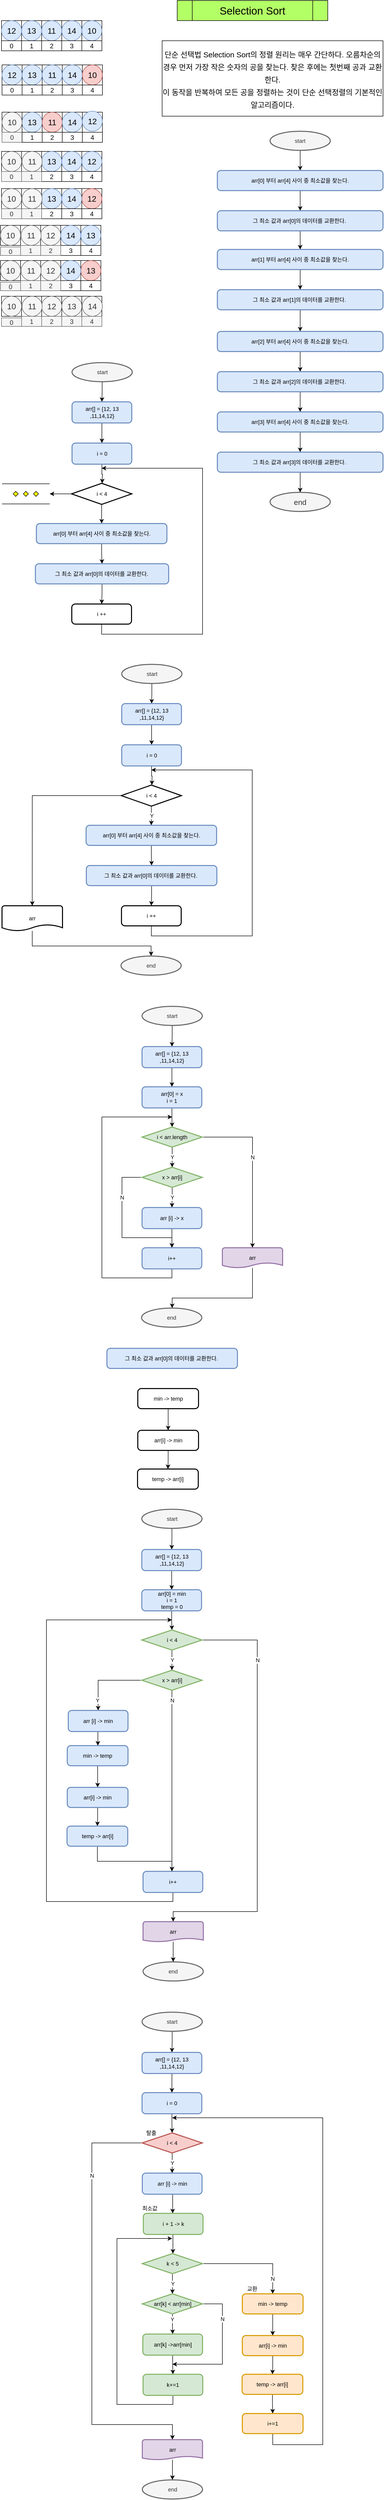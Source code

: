 <mxfile version="19.0.3" type="device"><diagram id="MgxIWJmNQeQCXNrt-Ak3" name="페이지-1"><mxGraphModel dx="2556" dy="1282" grid="1" gridSize="10" guides="1" tooltips="1" connect="1" arrows="1" fold="1" page="1" pageScale="1" pageWidth="827" pageHeight="1169" math="0" shadow="0"><root><mxCell id="0"/><mxCell id="1" parent="0"/><mxCell id="3Vr--ofYKAkykS3T45MR-1" value="" style="whiteSpace=wrap;html=1;aspect=fixed;fontSize=16;" vertex="1" parent="1"><mxGeometry x="40" y="80" width="40" height="40" as="geometry"/></mxCell><mxCell id="3Vr--ofYKAkykS3T45MR-2" value="" style="whiteSpace=wrap;html=1;aspect=fixed;fontSize=16;" vertex="1" parent="1"><mxGeometry x="200" y="80" width="40" height="40" as="geometry"/></mxCell><mxCell id="3Vr--ofYKAkykS3T45MR-3" value="" style="whiteSpace=wrap;html=1;aspect=fixed;fontSize=16;" vertex="1" parent="1"><mxGeometry x="160" y="80" width="40" height="40" as="geometry"/></mxCell><mxCell id="3Vr--ofYKAkykS3T45MR-4" value="" style="whiteSpace=wrap;html=1;aspect=fixed;fontSize=16;" vertex="1" parent="1"><mxGeometry x="120" y="80" width="40" height="40" as="geometry"/></mxCell><mxCell id="3Vr--ofYKAkykS3T45MR-5" value="" style="whiteSpace=wrap;html=1;aspect=fixed;fontSize=16;" vertex="1" parent="1"><mxGeometry x="80" y="80" width="40" height="40" as="geometry"/></mxCell><mxCell id="3Vr--ofYKAkykS3T45MR-7" value="12" style="ellipse;whiteSpace=wrap;html=1;aspect=fixed;fillColor=#dae8fc;strokeColor=#6c8ebf;fontSize=16;" vertex="1" parent="1"><mxGeometry x="40" y="80" width="40" height="40" as="geometry"/></mxCell><mxCell id="3Vr--ofYKAkykS3T45MR-9" value="13" style="ellipse;whiteSpace=wrap;html=1;aspect=fixed;fillColor=#dae8fc;strokeColor=#6c8ebf;fontSize=16;" vertex="1" parent="1"><mxGeometry x="80" y="80" width="40" height="40" as="geometry"/></mxCell><mxCell id="3Vr--ofYKAkykS3T45MR-10" value="11" style="ellipse;whiteSpace=wrap;html=1;aspect=fixed;fillColor=#dae8fc;strokeColor=#6c8ebf;fontSize=16;" vertex="1" parent="1"><mxGeometry x="120" y="80" width="40" height="40" as="geometry"/></mxCell><mxCell id="3Vr--ofYKAkykS3T45MR-11" value="14" style="ellipse;whiteSpace=wrap;html=1;aspect=fixed;fillColor=#dae8fc;strokeColor=#6c8ebf;fontSize=16;" vertex="1" parent="1"><mxGeometry x="160" y="80" width="40" height="40" as="geometry"/></mxCell><mxCell id="3Vr--ofYKAkykS3T45MR-12" value="10" style="ellipse;whiteSpace=wrap;html=1;aspect=fixed;fillColor=#dae8fc;strokeColor=#6c8ebf;fontSize=16;" vertex="1" parent="1"><mxGeometry x="200" y="80" width="40" height="40" as="geometry"/></mxCell><mxCell id="3Vr--ofYKAkykS3T45MR-13" value="0" style="rounded=0;whiteSpace=wrap;html=1;fontSize=13;" vertex="1" parent="1"><mxGeometry x="40" y="120" width="40" height="20" as="geometry"/></mxCell><mxCell id="3Vr--ofYKAkykS3T45MR-14" value="4" style="rounded=0;whiteSpace=wrap;html=1;fontSize=13;" vertex="1" parent="1"><mxGeometry x="200" y="120" width="40" height="20" as="geometry"/></mxCell><mxCell id="3Vr--ofYKAkykS3T45MR-15" value="3" style="rounded=0;whiteSpace=wrap;html=1;fontSize=13;" vertex="1" parent="1"><mxGeometry x="160" y="120" width="40" height="20" as="geometry"/></mxCell><mxCell id="3Vr--ofYKAkykS3T45MR-16" value="2" style="rounded=0;whiteSpace=wrap;html=1;fontSize=13;" vertex="1" parent="1"><mxGeometry x="120" y="120" width="40" height="20" as="geometry"/></mxCell><mxCell id="3Vr--ofYKAkykS3T45MR-17" value="1" style="rounded=0;whiteSpace=wrap;html=1;fontSize=13;" vertex="1" parent="1"><mxGeometry x="80" y="120" width="40" height="20" as="geometry"/></mxCell><mxCell id="3Vr--ofYKAkykS3T45MR-19" value="&lt;font style=&quot;font-size: 21px;&quot;&gt;Selection Sort&lt;/font&gt;" style="shape=process;whiteSpace=wrap;html=1;backgroundOutline=1;fontSize=13;fillColor=#B3FF66;" vertex="1" parent="1"><mxGeometry x="390" y="40" width="300" height="40" as="geometry"/></mxCell><mxCell id="3Vr--ofYKAkykS3T45MR-20" value="&lt;font style=&quot;font-size: 15px;&quot;&gt;단순 선택법 Selection Sort의 정렬 원리는 매우 간단하다. 오름차순의 경우 먼저 가장 작은 숫자의 공을 찾는다. 찾은 후에는 첫번째 공과 교환한다.&lt;br&gt;이 동작을 반복하여 모든 공을 정렬하는 것이 단순 선택정렬의 기본적인 알고리즘이다.&lt;/font&gt;" style="rounded=0;whiteSpace=wrap;html=1;fontSize=21;" vertex="1" parent="1"><mxGeometry x="360" y="120" width="440" height="150" as="geometry"/></mxCell><mxCell id="3Vr--ofYKAkykS3T45MR-21" value="" style="whiteSpace=wrap;html=1;aspect=fixed;fontSize=16;" vertex="1" parent="1"><mxGeometry x="41" y="168" width="40" height="40" as="geometry"/></mxCell><mxCell id="3Vr--ofYKAkykS3T45MR-22" value="" style="whiteSpace=wrap;html=1;aspect=fixed;fontSize=16;" vertex="1" parent="1"><mxGeometry x="201" y="168" width="40" height="40" as="geometry"/></mxCell><mxCell id="3Vr--ofYKAkykS3T45MR-23" value="" style="whiteSpace=wrap;html=1;aspect=fixed;fontSize=16;" vertex="1" parent="1"><mxGeometry x="161" y="168" width="40" height="40" as="geometry"/></mxCell><mxCell id="3Vr--ofYKAkykS3T45MR-24" value="" style="whiteSpace=wrap;html=1;aspect=fixed;fontSize=16;" vertex="1" parent="1"><mxGeometry x="121" y="168" width="40" height="40" as="geometry"/></mxCell><mxCell id="3Vr--ofYKAkykS3T45MR-25" value="" style="whiteSpace=wrap;html=1;aspect=fixed;fontSize=16;" vertex="1" parent="1"><mxGeometry x="81" y="168" width="40" height="40" as="geometry"/></mxCell><mxCell id="3Vr--ofYKAkykS3T45MR-26" value="12" style="ellipse;whiteSpace=wrap;html=1;aspect=fixed;fillColor=#dae8fc;strokeColor=#6c8ebf;fontSize=16;" vertex="1" parent="1"><mxGeometry x="41" y="168" width="40" height="40" as="geometry"/></mxCell><mxCell id="3Vr--ofYKAkykS3T45MR-27" value="13" style="ellipse;whiteSpace=wrap;html=1;aspect=fixed;fillColor=#dae8fc;strokeColor=#6c8ebf;fontSize=16;" vertex="1" parent="1"><mxGeometry x="81" y="168" width="40" height="40" as="geometry"/></mxCell><mxCell id="3Vr--ofYKAkykS3T45MR-28" value="11" style="ellipse;whiteSpace=wrap;html=1;aspect=fixed;fillColor=#dae8fc;strokeColor=#6c8ebf;fontSize=16;" vertex="1" parent="1"><mxGeometry x="121" y="168" width="40" height="40" as="geometry"/></mxCell><mxCell id="3Vr--ofYKAkykS3T45MR-29" value="14" style="ellipse;whiteSpace=wrap;html=1;aspect=fixed;fillColor=#dae8fc;strokeColor=#6c8ebf;fontSize=16;" vertex="1" parent="1"><mxGeometry x="161" y="168" width="40" height="40" as="geometry"/></mxCell><mxCell id="3Vr--ofYKAkykS3T45MR-30" value="10" style="ellipse;whiteSpace=wrap;html=1;aspect=fixed;fillColor=#f8cecc;strokeColor=#b85450;fontSize=16;" vertex="1" parent="1"><mxGeometry x="201" y="168" width="40" height="40" as="geometry"/></mxCell><mxCell id="3Vr--ofYKAkykS3T45MR-31" value="0" style="rounded=0;whiteSpace=wrap;html=1;fontSize=13;" vertex="1" parent="1"><mxGeometry x="41" y="208" width="40" height="20" as="geometry"/></mxCell><mxCell id="3Vr--ofYKAkykS3T45MR-32" value="4" style="rounded=0;whiteSpace=wrap;html=1;fontSize=13;" vertex="1" parent="1"><mxGeometry x="201" y="208" width="40" height="20" as="geometry"/></mxCell><mxCell id="3Vr--ofYKAkykS3T45MR-33" value="3" style="rounded=0;whiteSpace=wrap;html=1;fontSize=13;" vertex="1" parent="1"><mxGeometry x="161" y="208" width="40" height="20" as="geometry"/></mxCell><mxCell id="3Vr--ofYKAkykS3T45MR-34" value="2" style="rounded=0;whiteSpace=wrap;html=1;fontSize=13;" vertex="1" parent="1"><mxGeometry x="121" y="208" width="40" height="20" as="geometry"/></mxCell><mxCell id="3Vr--ofYKAkykS3T45MR-35" value="1" style="rounded=0;whiteSpace=wrap;html=1;fontSize=13;" vertex="1" parent="1"><mxGeometry x="81" y="208" width="40" height="20" as="geometry"/></mxCell><mxCell id="3Vr--ofYKAkykS3T45MR-36" value="" style="whiteSpace=wrap;html=1;aspect=fixed;fontSize=16;" vertex="1" parent="1"><mxGeometry x="41" y="262" width="40" height="40" as="geometry"/></mxCell><mxCell id="3Vr--ofYKAkykS3T45MR-37" value="" style="whiteSpace=wrap;html=1;aspect=fixed;fontSize=16;" vertex="1" parent="1"><mxGeometry x="201" y="262" width="40" height="40" as="geometry"/></mxCell><mxCell id="3Vr--ofYKAkykS3T45MR-38" value="" style="whiteSpace=wrap;html=1;aspect=fixed;fontSize=16;" vertex="1" parent="1"><mxGeometry x="161" y="262" width="40" height="40" as="geometry"/></mxCell><mxCell id="3Vr--ofYKAkykS3T45MR-39" value="" style="whiteSpace=wrap;html=1;aspect=fixed;fontSize=16;" vertex="1" parent="1"><mxGeometry x="121" y="262" width="40" height="40" as="geometry"/></mxCell><mxCell id="3Vr--ofYKAkykS3T45MR-40" value="" style="whiteSpace=wrap;html=1;aspect=fixed;fontSize=16;" vertex="1" parent="1"><mxGeometry x="81" y="262" width="40" height="40" as="geometry"/></mxCell><mxCell id="3Vr--ofYKAkykS3T45MR-42" value="13" style="ellipse;whiteSpace=wrap;html=1;aspect=fixed;fillColor=#dae8fc;strokeColor=#6c8ebf;fontSize=16;" vertex="1" parent="1"><mxGeometry x="81" y="262" width="40" height="40" as="geometry"/></mxCell><mxCell id="3Vr--ofYKAkykS3T45MR-43" value="11" style="ellipse;whiteSpace=wrap;html=1;aspect=fixed;fillColor=#f8cecc;strokeColor=#b85450;fontSize=16;" vertex="1" parent="1"><mxGeometry x="121" y="262" width="40" height="40" as="geometry"/></mxCell><mxCell id="3Vr--ofYKAkykS3T45MR-44" value="14" style="ellipse;whiteSpace=wrap;html=1;aspect=fixed;fillColor=#dae8fc;strokeColor=#6c8ebf;fontSize=16;" vertex="1" parent="1"><mxGeometry x="161" y="262" width="40" height="40" as="geometry"/></mxCell><mxCell id="3Vr--ofYKAkykS3T45MR-46" value="0" style="rounded=0;whiteSpace=wrap;html=1;fontSize=13;fillColor=#f5f5f5;fontColor=#333333;strokeColor=#666666;" vertex="1" parent="1"><mxGeometry x="41" y="302" width="40" height="20" as="geometry"/></mxCell><mxCell id="3Vr--ofYKAkykS3T45MR-47" value="4" style="rounded=0;whiteSpace=wrap;html=1;fontSize=13;" vertex="1" parent="1"><mxGeometry x="201" y="302" width="40" height="20" as="geometry"/></mxCell><mxCell id="3Vr--ofYKAkykS3T45MR-48" value="3" style="rounded=0;whiteSpace=wrap;html=1;fontSize=13;" vertex="1" parent="1"><mxGeometry x="161" y="302" width="40" height="20" as="geometry"/></mxCell><mxCell id="3Vr--ofYKAkykS3T45MR-49" value="2" style="rounded=0;whiteSpace=wrap;html=1;fontSize=13;" vertex="1" parent="1"><mxGeometry x="121" y="302" width="40" height="20" as="geometry"/></mxCell><mxCell id="3Vr--ofYKAkykS3T45MR-50" value="1" style="rounded=0;whiteSpace=wrap;html=1;fontSize=13;" vertex="1" parent="1"><mxGeometry x="81" y="302" width="40" height="20" as="geometry"/></mxCell><mxCell id="3Vr--ofYKAkykS3T45MR-51" value="10" style="ellipse;whiteSpace=wrap;html=1;aspect=fixed;fillColor=#f5f5f5;strokeColor=#666666;fontSize=16;fontColor=#333333;" vertex="1" parent="1"><mxGeometry x="41" y="262" width="40" height="40" as="geometry"/></mxCell><mxCell id="3Vr--ofYKAkykS3T45MR-52" value="12" style="ellipse;whiteSpace=wrap;html=1;aspect=fixed;fillColor=#dae8fc;strokeColor=#6c8ebf;fontSize=16;" vertex="1" parent="1"><mxGeometry x="201" y="260" width="40" height="40" as="geometry"/></mxCell><mxCell id="3Vr--ofYKAkykS3T45MR-53" value="" style="whiteSpace=wrap;html=1;aspect=fixed;fontSize=16;" vertex="1" parent="1"><mxGeometry x="40" y="340" width="40" height="40" as="geometry"/></mxCell><mxCell id="3Vr--ofYKAkykS3T45MR-54" value="" style="whiteSpace=wrap;html=1;aspect=fixed;fontSize=16;" vertex="1" parent="1"><mxGeometry x="200" y="340" width="40" height="40" as="geometry"/></mxCell><mxCell id="3Vr--ofYKAkykS3T45MR-55" value="" style="whiteSpace=wrap;html=1;aspect=fixed;fontSize=16;" vertex="1" parent="1"><mxGeometry x="160" y="340" width="40" height="40" as="geometry"/></mxCell><mxCell id="3Vr--ofYKAkykS3T45MR-56" value="" style="whiteSpace=wrap;html=1;aspect=fixed;fontSize=16;" vertex="1" parent="1"><mxGeometry x="120" y="340" width="40" height="40" as="geometry"/></mxCell><mxCell id="3Vr--ofYKAkykS3T45MR-57" value="" style="whiteSpace=wrap;html=1;aspect=fixed;fontSize=16;" vertex="1" parent="1"><mxGeometry x="80" y="340" width="40" height="40" as="geometry"/></mxCell><mxCell id="3Vr--ofYKAkykS3T45MR-58" value="12" style="ellipse;whiteSpace=wrap;html=1;aspect=fixed;fillColor=#dae8fc;strokeColor=#6c8ebf;fontSize=16;" vertex="1" parent="1"><mxGeometry x="200" y="340" width="40" height="40" as="geometry"/></mxCell><mxCell id="3Vr--ofYKAkykS3T45MR-59" value="13" style="ellipse;whiteSpace=wrap;html=1;aspect=fixed;fillColor=#dae8fc;strokeColor=#6c8ebf;fontSize=16;" vertex="1" parent="1"><mxGeometry x="120" y="340" width="40" height="40" as="geometry"/></mxCell><mxCell id="3Vr--ofYKAkykS3T45MR-60" value="11" style="ellipse;whiteSpace=wrap;html=1;aspect=fixed;fillColor=#f5f5f5;strokeColor=#666666;fontSize=16;fontColor=#333333;" vertex="1" parent="1"><mxGeometry x="81" y="340" width="40" height="40" as="geometry"/></mxCell><mxCell id="3Vr--ofYKAkykS3T45MR-61" value="14" style="ellipse;whiteSpace=wrap;html=1;aspect=fixed;fillColor=#dae8fc;strokeColor=#6c8ebf;fontSize=16;" vertex="1" parent="1"><mxGeometry x="160" y="340" width="40" height="40" as="geometry"/></mxCell><mxCell id="3Vr--ofYKAkykS3T45MR-62" value="10" style="ellipse;whiteSpace=wrap;html=1;aspect=fixed;fillColor=#f5f5f5;strokeColor=#666666;fontSize=16;fontColor=#333333;" vertex="1" parent="1"><mxGeometry x="40" y="340" width="40" height="40" as="geometry"/></mxCell><mxCell id="3Vr--ofYKAkykS3T45MR-63" value="0" style="rounded=0;whiteSpace=wrap;html=1;fontSize=13;fillColor=#f5f5f5;fontColor=#333333;strokeColor=#666666;" vertex="1" parent="1"><mxGeometry x="40" y="380" width="40" height="20" as="geometry"/></mxCell><mxCell id="3Vr--ofYKAkykS3T45MR-64" value="4" style="rounded=0;whiteSpace=wrap;html=1;fontSize=13;" vertex="1" parent="1"><mxGeometry x="200" y="380" width="40" height="20" as="geometry"/></mxCell><mxCell id="3Vr--ofYKAkykS3T45MR-65" value="3" style="rounded=0;whiteSpace=wrap;html=1;fontSize=13;" vertex="1" parent="1"><mxGeometry x="160" y="380" width="40" height="20" as="geometry"/></mxCell><mxCell id="3Vr--ofYKAkykS3T45MR-66" value="2" style="rounded=0;whiteSpace=wrap;html=1;fontSize=13;" vertex="1" parent="1"><mxGeometry x="120" y="380" width="40" height="20" as="geometry"/></mxCell><mxCell id="3Vr--ofYKAkykS3T45MR-67" value="1" style="rounded=0;whiteSpace=wrap;html=1;fontSize=13;fillColor=#f5f5f5;fontColor=#333333;strokeColor=#666666;" vertex="1" parent="1"><mxGeometry x="80" y="380" width="40" height="20" as="geometry"/></mxCell><mxCell id="3Vr--ofYKAkykS3T45MR-68" value="" style="whiteSpace=wrap;html=1;aspect=fixed;fontSize=16;" vertex="1" parent="1"><mxGeometry x="40" y="414" width="40" height="40" as="geometry"/></mxCell><mxCell id="3Vr--ofYKAkykS3T45MR-69" value="" style="whiteSpace=wrap;html=1;aspect=fixed;fontSize=16;" vertex="1" parent="1"><mxGeometry x="200" y="414" width="40" height="40" as="geometry"/></mxCell><mxCell id="3Vr--ofYKAkykS3T45MR-70" value="" style="whiteSpace=wrap;html=1;aspect=fixed;fontSize=16;" vertex="1" parent="1"><mxGeometry x="160" y="414" width="40" height="40" as="geometry"/></mxCell><mxCell id="3Vr--ofYKAkykS3T45MR-71" value="" style="whiteSpace=wrap;html=1;aspect=fixed;fontSize=16;" vertex="1" parent="1"><mxGeometry x="120" y="414" width="40" height="40" as="geometry"/></mxCell><mxCell id="3Vr--ofYKAkykS3T45MR-72" value="" style="whiteSpace=wrap;html=1;aspect=fixed;fontSize=16;" vertex="1" parent="1"><mxGeometry x="80" y="414" width="40" height="40" as="geometry"/></mxCell><mxCell id="3Vr--ofYKAkykS3T45MR-73" value="12" style="ellipse;whiteSpace=wrap;html=1;aspect=fixed;fillColor=#f8cecc;strokeColor=#b85450;fontSize=16;" vertex="1" parent="1"><mxGeometry x="200" y="414" width="40" height="40" as="geometry"/></mxCell><mxCell id="3Vr--ofYKAkykS3T45MR-74" value="13" style="ellipse;whiteSpace=wrap;html=1;aspect=fixed;fillColor=#dae8fc;strokeColor=#6c8ebf;fontSize=16;" vertex="1" parent="1"><mxGeometry x="120" y="414" width="40" height="40" as="geometry"/></mxCell><mxCell id="3Vr--ofYKAkykS3T45MR-75" value="11" style="ellipse;whiteSpace=wrap;html=1;aspect=fixed;fillColor=#f5f5f5;strokeColor=#666666;fontSize=16;fontColor=#333333;" vertex="1" parent="1"><mxGeometry x="81" y="414" width="40" height="40" as="geometry"/></mxCell><mxCell id="3Vr--ofYKAkykS3T45MR-76" value="14" style="ellipse;whiteSpace=wrap;html=1;aspect=fixed;fillColor=#dae8fc;strokeColor=#6c8ebf;fontSize=16;" vertex="1" parent="1"><mxGeometry x="160" y="414" width="40" height="40" as="geometry"/></mxCell><mxCell id="3Vr--ofYKAkykS3T45MR-77" value="10" style="ellipse;whiteSpace=wrap;html=1;aspect=fixed;fillColor=#f5f5f5;strokeColor=#666666;fontSize=16;fontColor=#333333;" vertex="1" parent="1"><mxGeometry x="40" y="414" width="40" height="40" as="geometry"/></mxCell><mxCell id="3Vr--ofYKAkykS3T45MR-78" value="0" style="rounded=0;whiteSpace=wrap;html=1;fontSize=13;fillColor=#f5f5f5;fontColor=#333333;strokeColor=#666666;" vertex="1" parent="1"><mxGeometry x="40" y="454" width="40" height="20" as="geometry"/></mxCell><mxCell id="3Vr--ofYKAkykS3T45MR-79" value="4" style="rounded=0;whiteSpace=wrap;html=1;fontSize=13;" vertex="1" parent="1"><mxGeometry x="200" y="454" width="40" height="20" as="geometry"/></mxCell><mxCell id="3Vr--ofYKAkykS3T45MR-80" value="3" style="rounded=0;whiteSpace=wrap;html=1;fontSize=13;" vertex="1" parent="1"><mxGeometry x="160" y="454" width="40" height="20" as="geometry"/></mxCell><mxCell id="3Vr--ofYKAkykS3T45MR-81" value="2" style="rounded=0;whiteSpace=wrap;html=1;fontSize=13;" vertex="1" parent="1"><mxGeometry x="120" y="454" width="40" height="20" as="geometry"/></mxCell><mxCell id="3Vr--ofYKAkykS3T45MR-82" value="1" style="rounded=0;whiteSpace=wrap;html=1;fontSize=13;fillColor=#f5f5f5;fontColor=#333333;strokeColor=#666666;" vertex="1" parent="1"><mxGeometry x="80" y="454" width="40" height="20" as="geometry"/></mxCell><mxCell id="3Vr--ofYKAkykS3T45MR-83" value="" style="whiteSpace=wrap;html=1;aspect=fixed;fontSize=16;" vertex="1" parent="1"><mxGeometry x="38" y="487" width="40" height="40" as="geometry"/></mxCell><mxCell id="3Vr--ofYKAkykS3T45MR-84" value="" style="whiteSpace=wrap;html=1;aspect=fixed;fontSize=16;" vertex="1" parent="1"><mxGeometry x="198" y="487" width="40" height="40" as="geometry"/></mxCell><mxCell id="3Vr--ofYKAkykS3T45MR-85" value="" style="whiteSpace=wrap;html=1;aspect=fixed;fontSize=16;" vertex="1" parent="1"><mxGeometry x="158" y="487" width="40" height="40" as="geometry"/></mxCell><mxCell id="3Vr--ofYKAkykS3T45MR-86" value="" style="whiteSpace=wrap;html=1;aspect=fixed;fontSize=16;" vertex="1" parent="1"><mxGeometry x="118" y="487" width="40" height="40" as="geometry"/></mxCell><mxCell id="3Vr--ofYKAkykS3T45MR-87" value="" style="whiteSpace=wrap;html=1;aspect=fixed;fontSize=16;" vertex="1" parent="1"><mxGeometry x="78" y="487" width="40" height="40" as="geometry"/></mxCell><mxCell id="3Vr--ofYKAkykS3T45MR-88" value="12" style="ellipse;whiteSpace=wrap;html=1;aspect=fixed;fillColor=#f5f5f5;strokeColor=#666666;fontSize=16;fontColor=#333333;" vertex="1" parent="1"><mxGeometry x="118" y="487" width="40" height="40" as="geometry"/></mxCell><mxCell id="3Vr--ofYKAkykS3T45MR-89" value="13" style="ellipse;whiteSpace=wrap;html=1;aspect=fixed;fillColor=#dae8fc;strokeColor=#6c8ebf;fontSize=16;" vertex="1" parent="1"><mxGeometry x="198" y="487" width="40" height="40" as="geometry"/></mxCell><mxCell id="3Vr--ofYKAkykS3T45MR-90" value="11" style="ellipse;whiteSpace=wrap;html=1;aspect=fixed;fillColor=#f5f5f5;strokeColor=#666666;fontSize=16;fontColor=#333333;" vertex="1" parent="1"><mxGeometry x="79" y="487" width="40" height="40" as="geometry"/></mxCell><mxCell id="3Vr--ofYKAkykS3T45MR-91" value="14" style="ellipse;whiteSpace=wrap;html=1;aspect=fixed;fillColor=#dae8fc;strokeColor=#6c8ebf;fontSize=16;" vertex="1" parent="1"><mxGeometry x="158" y="487" width="40" height="40" as="geometry"/></mxCell><mxCell id="3Vr--ofYKAkykS3T45MR-92" value="10" style="ellipse;whiteSpace=wrap;html=1;aspect=fixed;fillColor=#f5f5f5;strokeColor=#666666;fontSize=16;fontColor=#333333;" vertex="1" parent="1"><mxGeometry x="38" y="487" width="40" height="40" as="geometry"/></mxCell><mxCell id="3Vr--ofYKAkykS3T45MR-93" value="0" style="rounded=0;whiteSpace=wrap;html=1;fontSize=13;fillColor=#f5f5f5;fontColor=#333333;strokeColor=#666666;" vertex="1" parent="1"><mxGeometry x="38" y="530" width="40" height="17" as="geometry"/></mxCell><mxCell id="3Vr--ofYKAkykS3T45MR-94" value="4" style="rounded=0;whiteSpace=wrap;html=1;fontSize=13;" vertex="1" parent="1"><mxGeometry x="198" y="527" width="40" height="20" as="geometry"/></mxCell><mxCell id="3Vr--ofYKAkykS3T45MR-95" value="3" style="rounded=0;whiteSpace=wrap;html=1;fontSize=13;" vertex="1" parent="1"><mxGeometry x="158" y="527" width="40" height="20" as="geometry"/></mxCell><mxCell id="3Vr--ofYKAkykS3T45MR-96" value="2" style="rounded=0;whiteSpace=wrap;html=1;fontSize=13;fillColor=#f5f5f5;fontColor=#333333;strokeColor=#666666;" vertex="1" parent="1"><mxGeometry x="118" y="527" width="40" height="20" as="geometry"/></mxCell><mxCell id="3Vr--ofYKAkykS3T45MR-97" value="1" style="rounded=0;whiteSpace=wrap;html=1;fontSize=13;fillColor=#f5f5f5;fontColor=#333333;strokeColor=#666666;" vertex="1" parent="1"><mxGeometry x="78" y="527" width="40" height="20" as="geometry"/></mxCell><mxCell id="3Vr--ofYKAkykS3T45MR-98" value="" style="whiteSpace=wrap;html=1;aspect=fixed;fontSize=16;" vertex="1" parent="1"><mxGeometry x="38" y="557" width="40" height="40" as="geometry"/></mxCell><mxCell id="3Vr--ofYKAkykS3T45MR-99" value="" style="whiteSpace=wrap;html=1;aspect=fixed;fontSize=16;" vertex="1" parent="1"><mxGeometry x="198" y="557" width="40" height="40" as="geometry"/></mxCell><mxCell id="3Vr--ofYKAkykS3T45MR-100" value="" style="whiteSpace=wrap;html=1;aspect=fixed;fontSize=16;" vertex="1" parent="1"><mxGeometry x="158" y="557" width="40" height="40" as="geometry"/></mxCell><mxCell id="3Vr--ofYKAkykS3T45MR-101" value="" style="whiteSpace=wrap;html=1;aspect=fixed;fontSize=16;" vertex="1" parent="1"><mxGeometry x="118" y="557" width="40" height="40" as="geometry"/></mxCell><mxCell id="3Vr--ofYKAkykS3T45MR-102" value="" style="whiteSpace=wrap;html=1;aspect=fixed;fontSize=16;" vertex="1" parent="1"><mxGeometry x="78" y="557" width="40" height="40" as="geometry"/></mxCell><mxCell id="3Vr--ofYKAkykS3T45MR-103" value="12" style="ellipse;whiteSpace=wrap;html=1;aspect=fixed;fillColor=#f5f5f5;strokeColor=#666666;fontSize=16;fontColor=#333333;" vertex="1" parent="1"><mxGeometry x="118" y="557" width="40" height="40" as="geometry"/></mxCell><mxCell id="3Vr--ofYKAkykS3T45MR-104" value="13" style="ellipse;whiteSpace=wrap;html=1;aspect=fixed;fillColor=#f8cecc;strokeColor=#b85450;fontSize=16;" vertex="1" parent="1"><mxGeometry x="198" y="557" width="40" height="40" as="geometry"/></mxCell><mxCell id="3Vr--ofYKAkykS3T45MR-105" value="11" style="ellipse;whiteSpace=wrap;html=1;aspect=fixed;fillColor=#f5f5f5;strokeColor=#666666;fontSize=16;fontColor=#333333;" vertex="1" parent="1"><mxGeometry x="79" y="557" width="40" height="40" as="geometry"/></mxCell><mxCell id="3Vr--ofYKAkykS3T45MR-106" value="14" style="ellipse;whiteSpace=wrap;html=1;aspect=fixed;fillColor=#dae8fc;strokeColor=#6c8ebf;fontSize=16;" vertex="1" parent="1"><mxGeometry x="158" y="557" width="40" height="40" as="geometry"/></mxCell><mxCell id="3Vr--ofYKAkykS3T45MR-107" value="10" style="ellipse;whiteSpace=wrap;html=1;aspect=fixed;fillColor=#f5f5f5;strokeColor=#666666;fontSize=16;fontColor=#333333;" vertex="1" parent="1"><mxGeometry x="38" y="557" width="40" height="40" as="geometry"/></mxCell><mxCell id="3Vr--ofYKAkykS3T45MR-108" value="0" style="rounded=0;whiteSpace=wrap;html=1;fontSize=13;fillColor=#f5f5f5;fontColor=#333333;strokeColor=#666666;" vertex="1" parent="1"><mxGeometry x="38" y="600" width="40" height="17" as="geometry"/></mxCell><mxCell id="3Vr--ofYKAkykS3T45MR-109" value="4" style="rounded=0;whiteSpace=wrap;html=1;fontSize=13;" vertex="1" parent="1"><mxGeometry x="198" y="597" width="40" height="20" as="geometry"/></mxCell><mxCell id="3Vr--ofYKAkykS3T45MR-110" value="3" style="rounded=0;whiteSpace=wrap;html=1;fontSize=13;" vertex="1" parent="1"><mxGeometry x="158" y="597" width="40" height="20" as="geometry"/></mxCell><mxCell id="3Vr--ofYKAkykS3T45MR-111" value="2" style="rounded=0;whiteSpace=wrap;html=1;fontSize=13;fillColor=#f5f5f5;fontColor=#333333;strokeColor=#666666;" vertex="1" parent="1"><mxGeometry x="118" y="597" width="40" height="20" as="geometry"/></mxCell><mxCell id="3Vr--ofYKAkykS3T45MR-112" value="1" style="rounded=0;whiteSpace=wrap;html=1;fontSize=13;fillColor=#f5f5f5;fontColor=#333333;strokeColor=#666666;" vertex="1" parent="1"><mxGeometry x="78" y="597" width="40" height="20" as="geometry"/></mxCell><mxCell id="3Vr--ofYKAkykS3T45MR-113" value="" style="whiteSpace=wrap;html=1;aspect=fixed;fontSize=16;" vertex="1" parent="1"><mxGeometry x="40" y="628" width="40" height="40" as="geometry"/></mxCell><mxCell id="3Vr--ofYKAkykS3T45MR-114" value="" style="whiteSpace=wrap;html=1;aspect=fixed;fontSize=16;" vertex="1" parent="1"><mxGeometry x="200" y="628" width="40" height="40" as="geometry"/></mxCell><mxCell id="3Vr--ofYKAkykS3T45MR-115" value="" style="whiteSpace=wrap;html=1;aspect=fixed;fontSize=16;" vertex="1" parent="1"><mxGeometry x="160" y="628" width="40" height="40" as="geometry"/></mxCell><mxCell id="3Vr--ofYKAkykS3T45MR-116" value="" style="whiteSpace=wrap;html=1;aspect=fixed;fontSize=16;" vertex="1" parent="1"><mxGeometry x="120" y="628" width="40" height="40" as="geometry"/></mxCell><mxCell id="3Vr--ofYKAkykS3T45MR-117" value="" style="whiteSpace=wrap;html=1;aspect=fixed;fontSize=16;" vertex="1" parent="1"><mxGeometry x="80" y="628" width="40" height="40" as="geometry"/></mxCell><mxCell id="3Vr--ofYKAkykS3T45MR-118" value="12" style="ellipse;whiteSpace=wrap;html=1;aspect=fixed;fillColor=#f5f5f5;strokeColor=#666666;fontSize=16;fontColor=#333333;" vertex="1" parent="1"><mxGeometry x="120" y="628" width="40" height="40" as="geometry"/></mxCell><mxCell id="3Vr--ofYKAkykS3T45MR-119" value="13" style="ellipse;whiteSpace=wrap;html=1;aspect=fixed;fillColor=#f5f5f5;strokeColor=#666666;fontSize=16;fontColor=#333333;" vertex="1" parent="1"><mxGeometry x="160" y="628" width="40" height="40" as="geometry"/></mxCell><mxCell id="3Vr--ofYKAkykS3T45MR-120" value="11" style="ellipse;whiteSpace=wrap;html=1;aspect=fixed;fillColor=#f5f5f5;strokeColor=#666666;fontSize=16;fontColor=#333333;" vertex="1" parent="1"><mxGeometry x="81" y="628" width="40" height="40" as="geometry"/></mxCell><mxCell id="3Vr--ofYKAkykS3T45MR-121" value="14" style="ellipse;whiteSpace=wrap;html=1;aspect=fixed;fillColor=#f5f5f5;strokeColor=#666666;fontSize=16;fontColor=#333333;" vertex="1" parent="1"><mxGeometry x="201" y="628" width="40" height="40" as="geometry"/></mxCell><mxCell id="3Vr--ofYKAkykS3T45MR-122" value="10" style="ellipse;whiteSpace=wrap;html=1;aspect=fixed;fillColor=#f5f5f5;strokeColor=#666666;fontSize=16;fontColor=#333333;" vertex="1" parent="1"><mxGeometry x="40" y="628" width="40" height="40" as="geometry"/></mxCell><mxCell id="3Vr--ofYKAkykS3T45MR-123" value="0" style="rounded=0;whiteSpace=wrap;html=1;fontSize=13;fillColor=#f5f5f5;fontColor=#333333;strokeColor=#666666;" vertex="1" parent="1"><mxGeometry x="40" y="671" width="40" height="17" as="geometry"/></mxCell><mxCell id="3Vr--ofYKAkykS3T45MR-124" value="4" style="rounded=0;whiteSpace=wrap;html=1;fontSize=13;fillColor=#f5f5f5;fontColor=#333333;strokeColor=#666666;" vertex="1" parent="1"><mxGeometry x="200" y="668" width="40" height="20" as="geometry"/></mxCell><mxCell id="3Vr--ofYKAkykS3T45MR-125" value="3" style="rounded=0;whiteSpace=wrap;html=1;fontSize=13;fillColor=#f5f5f5;fontColor=#333333;strokeColor=#666666;" vertex="1" parent="1"><mxGeometry x="160" y="668" width="40" height="20" as="geometry"/></mxCell><mxCell id="3Vr--ofYKAkykS3T45MR-126" value="2" style="rounded=0;whiteSpace=wrap;html=1;fontSize=13;fillColor=#f5f5f5;fontColor=#333333;strokeColor=#666666;" vertex="1" parent="1"><mxGeometry x="120" y="668" width="40" height="20" as="geometry"/></mxCell><mxCell id="3Vr--ofYKAkykS3T45MR-127" value="1" style="rounded=0;whiteSpace=wrap;html=1;fontSize=13;fillColor=#f5f5f5;fontColor=#333333;strokeColor=#666666;" vertex="1" parent="1"><mxGeometry x="80" y="668" width="40" height="20" as="geometry"/></mxCell><mxCell id="3Vr--ofYKAkykS3T45MR-138" value="" style="edgeStyle=orthogonalEdgeStyle;rounded=0;orthogonalLoop=1;jettySize=auto;html=1;fontSize=11;" edge="1" parent="1" source="3Vr--ofYKAkykS3T45MR-128" target="3Vr--ofYKAkykS3T45MR-129"><mxGeometry relative="1" as="geometry"/></mxCell><mxCell id="3Vr--ofYKAkykS3T45MR-128" value="start" style="strokeWidth=2;html=1;shape=mxgraph.flowchart.start_1;whiteSpace=wrap;fontSize=11;fillColor=#f5f5f5;fontColor=#333333;strokeColor=#666666;" vertex="1" parent="1"><mxGeometry x="575" y="300" width="120" height="38" as="geometry"/></mxCell><mxCell id="3Vr--ofYKAkykS3T45MR-139" value="" style="edgeStyle=orthogonalEdgeStyle;rounded=0;orthogonalLoop=1;jettySize=auto;html=1;fontSize=11;entryX=0.5;entryY=0;entryDx=0;entryDy=0;" edge="1" parent="1" source="3Vr--ofYKAkykS3T45MR-129" target="3Vr--ofYKAkykS3T45MR-130"><mxGeometry relative="1" as="geometry"/></mxCell><mxCell id="3Vr--ofYKAkykS3T45MR-129" value="&lt;font style=&quot;font-size: 11px;&quot;&gt;arr[0] 부터 arr[4] 사이 중 최소값을 찾는다.&lt;/font&gt;" style="rounded=1;whiteSpace=wrap;html=1;absoluteArcSize=1;arcSize=14;strokeWidth=2;fontSize=11;fillColor=#dae8fc;strokeColor=#6c8ebf;" vertex="1" parent="1"><mxGeometry x="470" y="378" width="330" height="40" as="geometry"/></mxCell><mxCell id="3Vr--ofYKAkykS3T45MR-141" value="" style="edgeStyle=orthogonalEdgeStyle;rounded=0;orthogonalLoop=1;jettySize=auto;html=1;fontSize=11;entryX=0.5;entryY=0;entryDx=0;entryDy=0;" edge="1" parent="1" source="3Vr--ofYKAkykS3T45MR-130" target="3Vr--ofYKAkykS3T45MR-131"><mxGeometry relative="1" as="geometry"/></mxCell><mxCell id="3Vr--ofYKAkykS3T45MR-130" value="&lt;font style=&quot;font-size: 11px;&quot;&gt;그 최소 값과 arr[0]의 데이터를 교환한다.&amp;nbsp;&lt;/font&gt;" style="rounded=1;whiteSpace=wrap;html=1;absoluteArcSize=1;arcSize=14;strokeWidth=2;fontSize=11;fillColor=#dae8fc;strokeColor=#6c8ebf;" vertex="1" parent="1"><mxGeometry x="470" y="458" width="330" height="40" as="geometry"/></mxCell><mxCell id="3Vr--ofYKAkykS3T45MR-143" style="edgeStyle=orthogonalEdgeStyle;rounded=0;orthogonalLoop=1;jettySize=auto;html=1;entryX=0.5;entryY=0;entryDx=0;entryDy=0;fontSize=11;" edge="1" parent="1" source="3Vr--ofYKAkykS3T45MR-131" target="3Vr--ofYKAkykS3T45MR-132"><mxGeometry relative="1" as="geometry"/></mxCell><mxCell id="3Vr--ofYKAkykS3T45MR-131" value="&lt;font style=&quot;font-size: 11px;&quot;&gt;arr[1] 부터 arr[4] 사이 중 최소값을 찾는다.&lt;/font&gt;" style="rounded=1;whiteSpace=wrap;html=1;absoluteArcSize=1;arcSize=14;strokeWidth=2;fontSize=11;fillColor=#dae8fc;strokeColor=#6c8ebf;" vertex="1" parent="1"><mxGeometry x="470" y="535" width="330" height="40" as="geometry"/></mxCell><mxCell id="3Vr--ofYKAkykS3T45MR-144" style="edgeStyle=orthogonalEdgeStyle;rounded=0;orthogonalLoop=1;jettySize=auto;html=1;fontSize=11;" edge="1" parent="1" source="3Vr--ofYKAkykS3T45MR-132" target="3Vr--ofYKAkykS3T45MR-133"><mxGeometry relative="1" as="geometry"/></mxCell><mxCell id="3Vr--ofYKAkykS3T45MR-132" value="&lt;font style=&quot;font-size: 11px;&quot;&gt;그 최소 값과 arr[1]의 데이터를 교환한다.&amp;nbsp;&lt;/font&gt;" style="rounded=1;whiteSpace=wrap;html=1;absoluteArcSize=1;arcSize=14;strokeWidth=2;fontSize=11;fillColor=#dae8fc;strokeColor=#6c8ebf;" vertex="1" parent="1"><mxGeometry x="470" y="615" width="330" height="40" as="geometry"/></mxCell><mxCell id="3Vr--ofYKAkykS3T45MR-145" style="edgeStyle=orthogonalEdgeStyle;rounded=0;orthogonalLoop=1;jettySize=auto;html=1;entryX=0.5;entryY=0;entryDx=0;entryDy=0;fontSize=11;" edge="1" parent="1" source="3Vr--ofYKAkykS3T45MR-133" target="3Vr--ofYKAkykS3T45MR-134"><mxGeometry relative="1" as="geometry"/></mxCell><mxCell id="3Vr--ofYKAkykS3T45MR-133" value="&lt;font style=&quot;font-size: 11px;&quot;&gt;arr[2] 부터 arr[4] 사이 중 최소값을 찾는다.&lt;/font&gt;" style="rounded=1;whiteSpace=wrap;html=1;absoluteArcSize=1;arcSize=14;strokeWidth=2;fontSize=11;fillColor=#dae8fc;strokeColor=#6c8ebf;" vertex="1" parent="1"><mxGeometry x="470" y="698" width="330" height="40" as="geometry"/></mxCell><mxCell id="3Vr--ofYKAkykS3T45MR-146" style="edgeStyle=orthogonalEdgeStyle;rounded=0;orthogonalLoop=1;jettySize=auto;html=1;entryX=0.5;entryY=0;entryDx=0;entryDy=0;fontSize=11;" edge="1" parent="1" source="3Vr--ofYKAkykS3T45MR-134" target="3Vr--ofYKAkykS3T45MR-135"><mxGeometry relative="1" as="geometry"/></mxCell><mxCell id="3Vr--ofYKAkykS3T45MR-134" value="&lt;font style=&quot;font-size: 11px;&quot;&gt;그 최소 값과 arr[2]의 데이터를 교환한다.&amp;nbsp;&lt;/font&gt;" style="rounded=1;whiteSpace=wrap;html=1;absoluteArcSize=1;arcSize=14;strokeWidth=2;fontSize=11;fillColor=#dae8fc;strokeColor=#6c8ebf;" vertex="1" parent="1"><mxGeometry x="470" y="778" width="330" height="40" as="geometry"/></mxCell><mxCell id="3Vr--ofYKAkykS3T45MR-147" style="edgeStyle=orthogonalEdgeStyle;rounded=0;orthogonalLoop=1;jettySize=auto;html=1;entryX=0.5;entryY=0;entryDx=0;entryDy=0;fontSize=11;" edge="1" parent="1" source="3Vr--ofYKAkykS3T45MR-135" target="3Vr--ofYKAkykS3T45MR-136"><mxGeometry relative="1" as="geometry"/></mxCell><mxCell id="3Vr--ofYKAkykS3T45MR-135" value="&lt;font style=&quot;font-size: 11px;&quot;&gt;arr[3] 부터 arr[4] 사이 중 최소값을 찾는다.&lt;/font&gt;" style="rounded=1;whiteSpace=wrap;html=1;absoluteArcSize=1;arcSize=14;strokeWidth=2;fontSize=11;fillColor=#dae8fc;strokeColor=#6c8ebf;" vertex="1" parent="1"><mxGeometry x="470" y="858" width="330" height="40" as="geometry"/></mxCell><mxCell id="3Vr--ofYKAkykS3T45MR-148" style="edgeStyle=orthogonalEdgeStyle;rounded=0;orthogonalLoop=1;jettySize=auto;html=1;entryX=0.5;entryY=0;entryDx=0;entryDy=0;entryPerimeter=0;fontSize=11;" edge="1" parent="1" source="3Vr--ofYKAkykS3T45MR-136" target="3Vr--ofYKAkykS3T45MR-137"><mxGeometry relative="1" as="geometry"/></mxCell><mxCell id="3Vr--ofYKAkykS3T45MR-136" value="&lt;font style=&quot;font-size: 11px;&quot;&gt;그 최소 값과 arr[3]의 데이터를 교환한다.&amp;nbsp;&lt;/font&gt;" style="rounded=1;whiteSpace=wrap;html=1;absoluteArcSize=1;arcSize=14;strokeWidth=2;fontSize=11;fillColor=#dae8fc;strokeColor=#6c8ebf;" vertex="1" parent="1"><mxGeometry x="470" y="938" width="330" height="40" as="geometry"/></mxCell><mxCell id="3Vr--ofYKAkykS3T45MR-137" value="end" style="strokeWidth=2;html=1;shape=mxgraph.flowchart.start_1;whiteSpace=wrap;fontSize=15;fillColor=#f5f5f5;fontColor=#333333;strokeColor=#666666;" vertex="1" parent="1"><mxGeometry x="575" y="1018" width="120" height="38" as="geometry"/></mxCell><mxCell id="3Vr--ofYKAkykS3T45MR-159" style="edgeStyle=orthogonalEdgeStyle;rounded=0;orthogonalLoop=1;jettySize=auto;html=1;entryX=0.5;entryY=0;entryDx=0;entryDy=0;fontSize=11;" edge="1" parent="1" source="3Vr--ofYKAkykS3T45MR-149" target="3Vr--ofYKAkykS3T45MR-150"><mxGeometry relative="1" as="geometry"/></mxCell><mxCell id="3Vr--ofYKAkykS3T45MR-149" value="start" style="strokeWidth=2;html=1;shape=mxgraph.flowchart.start_1;whiteSpace=wrap;fontSize=11;fillColor=#f5f5f5;fontColor=#333333;strokeColor=#666666;" vertex="1" parent="1"><mxGeometry x="180.5" y="760" width="120" height="38" as="geometry"/></mxCell><mxCell id="3Vr--ofYKAkykS3T45MR-158" style="edgeStyle=orthogonalEdgeStyle;rounded=0;orthogonalLoop=1;jettySize=auto;html=1;fontSize=11;" edge="1" parent="1" source="3Vr--ofYKAkykS3T45MR-150" target="3Vr--ofYKAkykS3T45MR-152"><mxGeometry relative="1" as="geometry"/></mxCell><mxCell id="3Vr--ofYKAkykS3T45MR-150" value="arr[] = {12, 13 ,11,14,12}" style="rounded=1;whiteSpace=wrap;html=1;absoluteArcSize=1;arcSize=14;strokeWidth=2;fontSize=11;fillColor=#dae8fc;strokeColor=#6c8ebf;" vertex="1" parent="1"><mxGeometry x="180.5" y="838" width="119" height="42" as="geometry"/></mxCell><mxCell id="3Vr--ofYKAkykS3T45MR-154" value="" style="edgeStyle=orthogonalEdgeStyle;rounded=0;orthogonalLoop=1;jettySize=auto;html=1;fontSize=11;" edge="1" parent="1" source="3Vr--ofYKAkykS3T45MR-151" target="3Vr--ofYKAkykS3T45MR-153"><mxGeometry relative="1" as="geometry"/></mxCell><mxCell id="3Vr--ofYKAkykS3T45MR-164" value="" style="edgeStyle=orthogonalEdgeStyle;rounded=0;orthogonalLoop=1;jettySize=auto;html=1;fontSize=11;" edge="1" parent="1" source="3Vr--ofYKAkykS3T45MR-151" target="3Vr--ofYKAkykS3T45MR-163"><mxGeometry relative="1" as="geometry"/></mxCell><mxCell id="3Vr--ofYKAkykS3T45MR-151" value="i &amp;lt; 4" style="strokeWidth=2;html=1;shape=mxgraph.flowchart.decision;whiteSpace=wrap;fontSize=11;fillColor=#FFFFFF;" vertex="1" parent="1"><mxGeometry x="179.5" y="1000" width="120" height="42" as="geometry"/></mxCell><mxCell id="3Vr--ofYKAkykS3T45MR-157" value="" style="edgeStyle=orthogonalEdgeStyle;rounded=0;orthogonalLoop=1;jettySize=auto;html=1;fontSize=11;" edge="1" parent="1" source="3Vr--ofYKAkykS3T45MR-152"><mxGeometry relative="1" as="geometry"><mxPoint x="240.5" y="1000" as="targetPoint"/></mxGeometry></mxCell><mxCell id="3Vr--ofYKAkykS3T45MR-152" value="i = 0" style="rounded=1;whiteSpace=wrap;html=1;absoluteArcSize=1;arcSize=14;strokeWidth=2;fontSize=11;fillColor=#dae8fc;strokeColor=#6c8ebf;" vertex="1" parent="1"><mxGeometry x="180.5" y="920" width="119" height="42" as="geometry"/></mxCell><mxCell id="3Vr--ofYKAkykS3T45MR-156" value="" style="edgeStyle=orthogonalEdgeStyle;rounded=0;orthogonalLoop=1;jettySize=auto;html=1;fontSize=11;" edge="1" parent="1" source="3Vr--ofYKAkykS3T45MR-153" target="3Vr--ofYKAkykS3T45MR-155"><mxGeometry relative="1" as="geometry"/></mxCell><mxCell id="3Vr--ofYKAkykS3T45MR-153" value="&lt;font style=&quot;font-size: 11px;&quot;&gt;arr[0] 부터 arr[4] 사이 중 최소값을 찾는다.&lt;/font&gt;" style="rounded=1;whiteSpace=wrap;html=1;absoluteArcSize=1;arcSize=14;strokeWidth=2;fontSize=11;fillColor=#dae8fc;strokeColor=#6c8ebf;" vertex="1" parent="1"><mxGeometry x="109.5" y="1080" width="260" height="40" as="geometry"/></mxCell><mxCell id="3Vr--ofYKAkykS3T45MR-161" style="edgeStyle=orthogonalEdgeStyle;rounded=0;orthogonalLoop=1;jettySize=auto;html=1;entryX=0.5;entryY=0;entryDx=0;entryDy=0;fontSize=11;" edge="1" parent="1" source="3Vr--ofYKAkykS3T45MR-155" target="3Vr--ofYKAkykS3T45MR-160"><mxGeometry relative="1" as="geometry"/></mxCell><mxCell id="3Vr--ofYKAkykS3T45MR-155" value="&lt;font style=&quot;font-size: 11px;&quot;&gt;그 최소 값과 arr[0]의 데이터를 교환한다.&amp;nbsp;&lt;/font&gt;" style="rounded=1;whiteSpace=wrap;html=1;absoluteArcSize=1;arcSize=14;strokeWidth=2;fontSize=11;fillColor=#dae8fc;strokeColor=#6c8ebf;" vertex="1" parent="1"><mxGeometry x="107.5" y="1160" width="265.5" height="40" as="geometry"/></mxCell><mxCell id="3Vr--ofYKAkykS3T45MR-162" style="edgeStyle=orthogonalEdgeStyle;rounded=0;orthogonalLoop=1;jettySize=auto;html=1;fontSize=11;" edge="1" parent="1" source="3Vr--ofYKAkykS3T45MR-160"><mxGeometry relative="1" as="geometry"><mxPoint x="239.5" y="970" as="targetPoint"/><Array as="points"><mxPoint x="239.5" y="1300"/><mxPoint x="440.5" y="1300"/><mxPoint x="440.5" y="970"/></Array></mxGeometry></mxCell><mxCell id="3Vr--ofYKAkykS3T45MR-160" value="i ++" style="rounded=1;whiteSpace=wrap;html=1;absoluteArcSize=1;arcSize=14;strokeWidth=2;fontSize=11;fillColor=#FFFFFF;" vertex="1" parent="1"><mxGeometry x="180" y="1240" width="119" height="40" as="geometry"/></mxCell><mxCell id="3Vr--ofYKAkykS3T45MR-163" value="" style="verticalLabelPosition=bottom;verticalAlign=top;html=1;shape=mxgraph.flowchart.parallel_mode;pointerEvents=1;fontSize=11;fillColor=#FFFFFF;" vertex="1" parent="1"><mxGeometry x="41" y="1001" width="95" height="40" as="geometry"/></mxCell><mxCell id="3Vr--ofYKAkykS3T45MR-165" style="edgeStyle=orthogonalEdgeStyle;rounded=0;orthogonalLoop=1;jettySize=auto;html=1;entryX=0.5;entryY=0;entryDx=0;entryDy=0;fontSize=11;" edge="1" parent="1" source="3Vr--ofYKAkykS3T45MR-166" target="3Vr--ofYKAkykS3T45MR-168"><mxGeometry relative="1" as="geometry"/></mxCell><mxCell id="3Vr--ofYKAkykS3T45MR-166" value="start" style="strokeWidth=2;html=1;shape=mxgraph.flowchart.start_1;whiteSpace=wrap;fontSize=11;fillColor=#f5f5f5;fontColor=#333333;strokeColor=#666666;" vertex="1" parent="1"><mxGeometry x="279.5" y="1360" width="120" height="38" as="geometry"/></mxCell><mxCell id="3Vr--ofYKAkykS3T45MR-167" style="edgeStyle=orthogonalEdgeStyle;rounded=0;orthogonalLoop=1;jettySize=auto;html=1;fontSize=11;" edge="1" parent="1" source="3Vr--ofYKAkykS3T45MR-168" target="3Vr--ofYKAkykS3T45MR-173"><mxGeometry relative="1" as="geometry"/></mxCell><mxCell id="3Vr--ofYKAkykS3T45MR-168" value="arr[] = {12, 13 ,11,14,12}" style="rounded=1;whiteSpace=wrap;html=1;absoluteArcSize=1;arcSize=14;strokeWidth=2;fontSize=11;fillColor=#dae8fc;strokeColor=#6c8ebf;" vertex="1" parent="1"><mxGeometry x="279.5" y="1438" width="119" height="42" as="geometry"/></mxCell><mxCell id="3Vr--ofYKAkykS3T45MR-169" value="Y" style="edgeStyle=orthogonalEdgeStyle;rounded=0;orthogonalLoop=1;jettySize=auto;html=1;fontSize=11;" edge="1" parent="1" source="3Vr--ofYKAkykS3T45MR-171" target="3Vr--ofYKAkykS3T45MR-175"><mxGeometry relative="1" as="geometry"/></mxCell><mxCell id="3Vr--ofYKAkykS3T45MR-182" style="edgeStyle=orthogonalEdgeStyle;rounded=0;orthogonalLoop=1;jettySize=auto;html=1;entryX=0.5;entryY=0;entryDx=0;entryDy=0;entryPerimeter=0;fontSize=11;" edge="1" parent="1" source="3Vr--ofYKAkykS3T45MR-171" target="3Vr--ofYKAkykS3T45MR-181"><mxGeometry relative="1" as="geometry"/></mxCell><mxCell id="3Vr--ofYKAkykS3T45MR-171" value="i &amp;lt; 4" style="strokeWidth=2;html=1;shape=mxgraph.flowchart.decision;whiteSpace=wrap;fontSize=11;fillColor=#FFFFFF;" vertex="1" parent="1"><mxGeometry x="278.5" y="1600" width="120" height="42" as="geometry"/></mxCell><mxCell id="3Vr--ofYKAkykS3T45MR-172" value="" style="edgeStyle=orthogonalEdgeStyle;rounded=0;orthogonalLoop=1;jettySize=auto;html=1;fontSize=11;" edge="1" parent="1" source="3Vr--ofYKAkykS3T45MR-173"><mxGeometry relative="1" as="geometry"><mxPoint x="339.5" y="1600" as="targetPoint"/></mxGeometry></mxCell><mxCell id="3Vr--ofYKAkykS3T45MR-173" value="i = 0" style="rounded=1;whiteSpace=wrap;html=1;absoluteArcSize=1;arcSize=14;strokeWidth=2;fontSize=11;fillColor=#dae8fc;strokeColor=#6c8ebf;" vertex="1" parent="1"><mxGeometry x="279.5" y="1520" width="119" height="42" as="geometry"/></mxCell><mxCell id="3Vr--ofYKAkykS3T45MR-174" value="" style="edgeStyle=orthogonalEdgeStyle;rounded=0;orthogonalLoop=1;jettySize=auto;html=1;fontSize=11;" edge="1" parent="1" source="3Vr--ofYKAkykS3T45MR-175" target="3Vr--ofYKAkykS3T45MR-177"><mxGeometry relative="1" as="geometry"/></mxCell><mxCell id="3Vr--ofYKAkykS3T45MR-175" value="&lt;font style=&quot;font-size: 11px;&quot;&gt;arr[0] 부터 arr[4] 사이 중 최소값을 찾는다.&lt;/font&gt;" style="rounded=1;whiteSpace=wrap;html=1;absoluteArcSize=1;arcSize=14;strokeWidth=2;fontSize=11;fillColor=#dae8fc;strokeColor=#6c8ebf;" vertex="1" parent="1"><mxGeometry x="208.5" y="1680" width="260" height="40" as="geometry"/></mxCell><mxCell id="3Vr--ofYKAkykS3T45MR-176" style="edgeStyle=orthogonalEdgeStyle;rounded=0;orthogonalLoop=1;jettySize=auto;html=1;entryX=0.5;entryY=0;entryDx=0;entryDy=0;fontSize=11;" edge="1" parent="1" source="3Vr--ofYKAkykS3T45MR-177" target="3Vr--ofYKAkykS3T45MR-179"><mxGeometry relative="1" as="geometry"/></mxCell><mxCell id="3Vr--ofYKAkykS3T45MR-177" value="&lt;font style=&quot;font-size: 11px;&quot;&gt;그 최소 값과 arr[0]의 데이터를 교환한다.&amp;nbsp;&lt;/font&gt;" style="rounded=1;whiteSpace=wrap;html=1;absoluteArcSize=1;arcSize=14;strokeWidth=2;fontSize=11;fillColor=#dae8fc;strokeColor=#6c8ebf;" vertex="1" parent="1"><mxGeometry x="209" y="1760" width="260" height="40" as="geometry"/></mxCell><mxCell id="3Vr--ofYKAkykS3T45MR-178" style="edgeStyle=orthogonalEdgeStyle;rounded=0;orthogonalLoop=1;jettySize=auto;html=1;fontSize=11;" edge="1" parent="1" source="3Vr--ofYKAkykS3T45MR-179"><mxGeometry relative="1" as="geometry"><mxPoint x="338.5" y="1570" as="targetPoint"/><Array as="points"><mxPoint x="338.5" y="1900"/><mxPoint x="539.5" y="1900"/><mxPoint x="539.5" y="1570"/></Array></mxGeometry></mxCell><mxCell id="3Vr--ofYKAkykS3T45MR-179" value="i ++" style="rounded=1;whiteSpace=wrap;html=1;absoluteArcSize=1;arcSize=14;strokeWidth=2;fontSize=11;fillColor=#FFFFFF;" vertex="1" parent="1"><mxGeometry x="279" y="1840" width="119" height="40" as="geometry"/></mxCell><mxCell id="3Vr--ofYKAkykS3T45MR-185" style="edgeStyle=orthogonalEdgeStyle;rounded=0;orthogonalLoop=1;jettySize=auto;html=1;entryX=0.5;entryY=0;entryDx=0;entryDy=0;entryPerimeter=0;fontSize=11;" edge="1" parent="1" source="3Vr--ofYKAkykS3T45MR-181" target="3Vr--ofYKAkykS3T45MR-183"><mxGeometry relative="1" as="geometry"><Array as="points"><mxPoint x="101" y="1920"/><mxPoint x="338" y="1920"/></Array></mxGeometry></mxCell><mxCell id="3Vr--ofYKAkykS3T45MR-181" value="arr" style="strokeWidth=2;html=1;shape=mxgraph.flowchart.document2;whiteSpace=wrap;size=0.25;fontSize=11;fillColor=#FFFFFF;" vertex="1" parent="1"><mxGeometry x="41" y="1840" width="120.5" height="50" as="geometry"/></mxCell><mxCell id="3Vr--ofYKAkykS3T45MR-183" value="end" style="strokeWidth=2;html=1;shape=mxgraph.flowchart.start_1;whiteSpace=wrap;fontSize=11;fillColor=#f5f5f5;fontColor=#333333;strokeColor=#666666;" vertex="1" parent="1"><mxGeometry x="278" y="1940" width="120" height="38" as="geometry"/></mxCell><mxCell id="3Vr--ofYKAkykS3T45MR-188" value="" style="edgeStyle=orthogonalEdgeStyle;rounded=0;orthogonalLoop=1;jettySize=auto;html=1;fontSize=11;" edge="1" parent="1" source="3Vr--ofYKAkykS3T45MR-186" target="3Vr--ofYKAkykS3T45MR-187"><mxGeometry relative="1" as="geometry"/></mxCell><mxCell id="3Vr--ofYKAkykS3T45MR-186" value="start" style="strokeWidth=2;html=1;shape=mxgraph.flowchart.start_1;whiteSpace=wrap;fontSize=11;fillColor=#f5f5f5;fontColor=#333333;strokeColor=#666666;" vertex="1" parent="1"><mxGeometry x="320" y="2040" width="120" height="38" as="geometry"/></mxCell><mxCell id="3Vr--ofYKAkykS3T45MR-199" style="edgeStyle=orthogonalEdgeStyle;rounded=0;orthogonalLoop=1;jettySize=auto;html=1;entryX=0.5;entryY=0;entryDx=0;entryDy=0;fontSize=11;" edge="1" parent="1" source="3Vr--ofYKAkykS3T45MR-187" target="3Vr--ofYKAkykS3T45MR-189"><mxGeometry relative="1" as="geometry"/></mxCell><mxCell id="3Vr--ofYKAkykS3T45MR-187" value="arr[] = {12, 13 ,11,14,12}" style="rounded=1;whiteSpace=wrap;html=1;absoluteArcSize=1;arcSize=14;strokeWidth=2;fontSize=11;fillColor=#dae8fc;strokeColor=#6c8ebf;" vertex="1" parent="1"><mxGeometry x="320" y="2120" width="119" height="42" as="geometry"/></mxCell><mxCell id="3Vr--ofYKAkykS3T45MR-201" value="" style="edgeStyle=orthogonalEdgeStyle;rounded=0;orthogonalLoop=1;jettySize=auto;html=1;fontSize=11;" edge="1" parent="1" source="3Vr--ofYKAkykS3T45MR-189" target="3Vr--ofYKAkykS3T45MR-200"><mxGeometry relative="1" as="geometry"/></mxCell><mxCell id="3Vr--ofYKAkykS3T45MR-189" value="arr[0] = x&lt;br&gt;i = 1" style="rounded=1;whiteSpace=wrap;html=1;absoluteArcSize=1;arcSize=14;strokeWidth=2;fontSize=11;fillColor=#dae8fc;strokeColor=#6c8ebf;" vertex="1" parent="1"><mxGeometry x="320" y="2200" width="119" height="42" as="geometry"/></mxCell><mxCell id="3Vr--ofYKAkykS3T45MR-194" value="Y" style="edgeStyle=orthogonalEdgeStyle;rounded=0;orthogonalLoop=1;jettySize=auto;html=1;fontSize=11;" edge="1" parent="1" source="3Vr--ofYKAkykS3T45MR-190" target="3Vr--ofYKAkykS3T45MR-192"><mxGeometry relative="1" as="geometry"/></mxCell><mxCell id="3Vr--ofYKAkykS3T45MR-195" value="N" style="edgeStyle=orthogonalEdgeStyle;rounded=0;orthogonalLoop=1;jettySize=auto;html=1;entryX=0.5;entryY=0;entryDx=0;entryDy=0;fontSize=11;" edge="1" parent="1" source="3Vr--ofYKAkykS3T45MR-190" target="3Vr--ofYKAkykS3T45MR-193"><mxGeometry x="-0.427" relative="1" as="geometry"><Array as="points"><mxPoint x="280" y="2380"/><mxPoint x="280" y="2500"/><mxPoint x="380" y="2500"/></Array><mxPoint as="offset"/></mxGeometry></mxCell><mxCell id="3Vr--ofYKAkykS3T45MR-190" value="x &amp;gt; arr[i]" style="strokeWidth=2;html=1;shape=mxgraph.flowchart.decision;whiteSpace=wrap;fontSize=11;fillColor=#d5e8d4;strokeColor=#82b366;" vertex="1" parent="1"><mxGeometry x="320" y="2360" width="120" height="40" as="geometry"/></mxCell><mxCell id="3Vr--ofYKAkykS3T45MR-209" value="" style="edgeStyle=orthogonalEdgeStyle;rounded=0;orthogonalLoop=1;jettySize=auto;html=1;fontSize=11;" edge="1" parent="1" source="3Vr--ofYKAkykS3T45MR-192" target="3Vr--ofYKAkykS3T45MR-193"><mxGeometry relative="1" as="geometry"/></mxCell><mxCell id="3Vr--ofYKAkykS3T45MR-192" value="arr [i] -&amp;gt; x" style="rounded=1;whiteSpace=wrap;html=1;absoluteArcSize=1;arcSize=14;strokeWidth=2;fontSize=11;fillColor=#dae8fc;strokeColor=#6c8ebf;" vertex="1" parent="1"><mxGeometry x="320" y="2440" width="119" height="42" as="geometry"/></mxCell><mxCell id="3Vr--ofYKAkykS3T45MR-207" style="edgeStyle=orthogonalEdgeStyle;rounded=0;orthogonalLoop=1;jettySize=auto;html=1;fontSize=11;" edge="1" parent="1" source="3Vr--ofYKAkykS3T45MR-193"><mxGeometry relative="1" as="geometry"><mxPoint x="380" y="2260" as="targetPoint"/><Array as="points"><mxPoint x="379" y="2580"/><mxPoint x="240" y="2580"/><mxPoint x="240" y="2260"/></Array></mxGeometry></mxCell><mxCell id="3Vr--ofYKAkykS3T45MR-193" value="i++" style="rounded=1;whiteSpace=wrap;html=1;absoluteArcSize=1;arcSize=14;strokeWidth=2;fontSize=11;fillColor=#dae8fc;strokeColor=#6c8ebf;" vertex="1" parent="1"><mxGeometry x="320" y="2520" width="119" height="42" as="geometry"/></mxCell><mxCell id="3Vr--ofYKAkykS3T45MR-202" value="Y" style="edgeStyle=orthogonalEdgeStyle;rounded=0;orthogonalLoop=1;jettySize=auto;html=1;fontSize=11;" edge="1" parent="1" source="3Vr--ofYKAkykS3T45MR-200" target="3Vr--ofYKAkykS3T45MR-190"><mxGeometry relative="1" as="geometry"/></mxCell><mxCell id="3Vr--ofYKAkykS3T45MR-204" value="N" style="edgeStyle=orthogonalEdgeStyle;rounded=0;orthogonalLoop=1;jettySize=auto;html=1;entryX=0.5;entryY=0;entryDx=0;entryDy=0;entryPerimeter=0;fontSize=11;" edge="1" parent="1" source="3Vr--ofYKAkykS3T45MR-200" target="3Vr--ofYKAkykS3T45MR-203"><mxGeometry x="-0.125" relative="1" as="geometry"><mxPoint as="offset"/></mxGeometry></mxCell><mxCell id="3Vr--ofYKAkykS3T45MR-200" value="i &amp;lt; arr.length" style="strokeWidth=2;html=1;shape=mxgraph.flowchart.decision;whiteSpace=wrap;fontSize=11;fillColor=#d5e8d4;strokeColor=#82b366;" vertex="1" parent="1"><mxGeometry x="320" y="2280" width="120" height="40" as="geometry"/></mxCell><mxCell id="3Vr--ofYKAkykS3T45MR-206" style="edgeStyle=orthogonalEdgeStyle;rounded=0;orthogonalLoop=1;jettySize=auto;html=1;fontSize=11;" edge="1" parent="1" source="3Vr--ofYKAkykS3T45MR-203" target="3Vr--ofYKAkykS3T45MR-205"><mxGeometry relative="1" as="geometry"><Array as="points"><mxPoint x="540" y="2620"/><mxPoint x="380" y="2620"/></Array></mxGeometry></mxCell><mxCell id="3Vr--ofYKAkykS3T45MR-203" value="arr" style="strokeWidth=2;html=1;shape=mxgraph.flowchart.document2;whiteSpace=wrap;size=0.25;fontSize=11;fillColor=#e1d5e7;strokeColor=#9673a6;" vertex="1" parent="1"><mxGeometry x="480" y="2520" width="120" height="40" as="geometry"/></mxCell><mxCell id="3Vr--ofYKAkykS3T45MR-205" value="end" style="strokeWidth=2;html=1;shape=mxgraph.flowchart.start_1;whiteSpace=wrap;fontSize=11;fillColor=#f5f5f5;fontColor=#333333;strokeColor=#666666;" vertex="1" parent="1"><mxGeometry x="319" y="2640" width="120" height="38" as="geometry"/></mxCell><mxCell id="3Vr--ofYKAkykS3T45MR-210" value="&lt;font style=&quot;font-size: 11px;&quot;&gt;그 최소 값과 arr[0]의 데이터를 교환한다.&amp;nbsp;&lt;/font&gt;" style="rounded=1;whiteSpace=wrap;html=1;absoluteArcSize=1;arcSize=14;strokeWidth=2;fontSize=11;fillColor=#dae8fc;strokeColor=#6c8ebf;" vertex="1" parent="1"><mxGeometry x="250" y="2720" width="260" height="40" as="geometry"/></mxCell><mxCell id="3Vr--ofYKAkykS3T45MR-215" value="" style="edgeStyle=orthogonalEdgeStyle;rounded=0;orthogonalLoop=1;jettySize=auto;html=1;fontSize=11;" edge="1" parent="1" source="3Vr--ofYKAkykS3T45MR-212" target="3Vr--ofYKAkykS3T45MR-213"><mxGeometry relative="1" as="geometry"/></mxCell><mxCell id="3Vr--ofYKAkykS3T45MR-212" value="min -&amp;gt; temp" style="rounded=1;whiteSpace=wrap;html=1;absoluteArcSize=1;arcSize=14;strokeWidth=2;fontSize=11;fillColor=#FFFFFF;" vertex="1" parent="1"><mxGeometry x="311.5" y="2800" width="121" height="40" as="geometry"/></mxCell><mxCell id="3Vr--ofYKAkykS3T45MR-216" value="" style="edgeStyle=orthogonalEdgeStyle;rounded=0;orthogonalLoop=1;jettySize=auto;html=1;fontSize=11;" edge="1" parent="1" source="3Vr--ofYKAkykS3T45MR-213" target="3Vr--ofYKAkykS3T45MR-214"><mxGeometry relative="1" as="geometry"/></mxCell><mxCell id="3Vr--ofYKAkykS3T45MR-213" value="arr[i] -&amp;gt; min" style="rounded=1;whiteSpace=wrap;html=1;absoluteArcSize=1;arcSize=14;strokeWidth=2;fontSize=11;fillColor=#FFFFFF;" vertex="1" parent="1"><mxGeometry x="311.5" y="2883" width="121" height="40" as="geometry"/></mxCell><mxCell id="3Vr--ofYKAkykS3T45MR-214" value="temp -&amp;gt; arr[i]" style="rounded=1;whiteSpace=wrap;html=1;absoluteArcSize=1;arcSize=14;strokeWidth=2;fontSize=11;fillColor=#FFFFFF;" vertex="1" parent="1"><mxGeometry x="311" y="2960" width="121" height="40" as="geometry"/></mxCell><mxCell id="3Vr--ofYKAkykS3T45MR-217" value="" style="edgeStyle=orthogonalEdgeStyle;rounded=0;orthogonalLoop=1;jettySize=auto;html=1;fontSize=11;" edge="1" parent="1" source="3Vr--ofYKAkykS3T45MR-218" target="3Vr--ofYKAkykS3T45MR-220"><mxGeometry relative="1" as="geometry"/></mxCell><mxCell id="3Vr--ofYKAkykS3T45MR-218" value="start" style="strokeWidth=2;html=1;shape=mxgraph.flowchart.start_1;whiteSpace=wrap;fontSize=11;fillColor=#f5f5f5;fontColor=#333333;strokeColor=#666666;" vertex="1" parent="1"><mxGeometry x="319.5" y="3040" width="120" height="38" as="geometry"/></mxCell><mxCell id="3Vr--ofYKAkykS3T45MR-219" style="edgeStyle=orthogonalEdgeStyle;rounded=0;orthogonalLoop=1;jettySize=auto;html=1;entryX=0.5;entryY=0;entryDx=0;entryDy=0;fontSize=11;" edge="1" parent="1" source="3Vr--ofYKAkykS3T45MR-220" target="3Vr--ofYKAkykS3T45MR-222"><mxGeometry relative="1" as="geometry"/></mxCell><mxCell id="3Vr--ofYKAkykS3T45MR-220" value="arr[] = {12, 13 ,11,14,12}" style="rounded=1;whiteSpace=wrap;html=1;absoluteArcSize=1;arcSize=14;strokeWidth=2;fontSize=11;fillColor=#dae8fc;strokeColor=#6c8ebf;" vertex="1" parent="1"><mxGeometry x="319.5" y="3120" width="119" height="42" as="geometry"/></mxCell><mxCell id="3Vr--ofYKAkykS3T45MR-221" value="" style="edgeStyle=orthogonalEdgeStyle;rounded=0;orthogonalLoop=1;jettySize=auto;html=1;fontSize=11;" edge="1" parent="1" source="3Vr--ofYKAkykS3T45MR-222" target="3Vr--ofYKAkykS3T45MR-232"><mxGeometry relative="1" as="geometry"/></mxCell><mxCell id="3Vr--ofYKAkykS3T45MR-222" value="arr[0] = min&lt;br&gt;i = 1&lt;br&gt;temp = 0" style="rounded=1;whiteSpace=wrap;html=1;absoluteArcSize=1;arcSize=14;strokeWidth=2;fontSize=11;fillColor=#dae8fc;strokeColor=#6c8ebf;" vertex="1" parent="1"><mxGeometry x="319.5" y="3200" width="119" height="42" as="geometry"/></mxCell><mxCell id="3Vr--ofYKAkykS3T45MR-223" value="Y" style="edgeStyle=orthogonalEdgeStyle;rounded=0;orthogonalLoop=1;jettySize=auto;html=1;fontSize=11;" edge="1" parent="1" source="3Vr--ofYKAkykS3T45MR-225" target="3Vr--ofYKAkykS3T45MR-227"><mxGeometry x="0.718" y="-2" relative="1" as="geometry"><mxPoint as="offset"/></mxGeometry></mxCell><mxCell id="3Vr--ofYKAkykS3T45MR-248" value="N" style="edgeStyle=orthogonalEdgeStyle;rounded=0;orthogonalLoop=1;jettySize=auto;html=1;fontSize=11;" edge="1" parent="1" source="3Vr--ofYKAkykS3T45MR-225"><mxGeometry x="-0.889" relative="1" as="geometry"><mxPoint x="379.5" y="3760" as="targetPoint"/><mxPoint as="offset"/></mxGeometry></mxCell><mxCell id="3Vr--ofYKAkykS3T45MR-225" value="x &amp;gt; arr[i]" style="strokeWidth=2;html=1;shape=mxgraph.flowchart.decision;whiteSpace=wrap;fontSize=11;fillColor=#d5e8d4;strokeColor=#82b366;" vertex="1" parent="1"><mxGeometry x="319.5" y="3360" width="120" height="40" as="geometry"/></mxCell><mxCell id="3Vr--ofYKAkykS3T45MR-242" value="" style="edgeStyle=orthogonalEdgeStyle;rounded=0;orthogonalLoop=1;jettySize=auto;html=1;fontSize=11;" edge="1" parent="1"><mxGeometry relative="1" as="geometry"><mxPoint x="233.52" y="3482" as="sourcePoint"/><mxPoint x="232" y="3510" as="targetPoint"/></mxGeometry></mxCell><mxCell id="3Vr--ofYKAkykS3T45MR-227" value="arr [i] -&amp;gt; min" style="rounded=1;whiteSpace=wrap;html=1;absoluteArcSize=1;arcSize=14;strokeWidth=2;fontSize=11;fillColor=#dae8fc;strokeColor=#6c8ebf;" vertex="1" parent="1"><mxGeometry x="173" y="3440" width="119" height="42" as="geometry"/></mxCell><mxCell id="3Vr--ofYKAkykS3T45MR-251" style="edgeStyle=orthogonalEdgeStyle;rounded=0;orthogonalLoop=1;jettySize=auto;html=1;fontSize=11;" edge="1" parent="1" source="3Vr--ofYKAkykS3T45MR-229"><mxGeometry relative="1" as="geometry"><mxPoint x="379.5" y="3260" as="targetPoint"/><Array as="points"><mxPoint x="381.5" y="3820"/><mxPoint x="129.5" y="3820"/><mxPoint x="129.5" y="3260"/></Array></mxGeometry></mxCell><mxCell id="3Vr--ofYKAkykS3T45MR-229" value="i++" style="rounded=1;whiteSpace=wrap;html=1;absoluteArcSize=1;arcSize=14;strokeWidth=2;fontSize=11;fillColor=#dae8fc;strokeColor=#6c8ebf;" vertex="1" parent="1"><mxGeometry x="322" y="3760" width="119" height="42" as="geometry"/></mxCell><mxCell id="3Vr--ofYKAkykS3T45MR-230" value="Y" style="edgeStyle=orthogonalEdgeStyle;rounded=0;orthogonalLoop=1;jettySize=auto;html=1;fontSize=11;" edge="1" parent="1" source="3Vr--ofYKAkykS3T45MR-232" target="3Vr--ofYKAkykS3T45MR-225"><mxGeometry relative="1" as="geometry"/></mxCell><mxCell id="3Vr--ofYKAkykS3T45MR-252" value="N" style="edgeStyle=orthogonalEdgeStyle;rounded=0;orthogonalLoop=1;jettySize=auto;html=1;fontSize=11;entryX=0.5;entryY=0;entryDx=0;entryDy=0;entryPerimeter=0;" edge="1" parent="1" source="3Vr--ofYKAkykS3T45MR-232" target="3Vr--ofYKAkykS3T45MR-253"><mxGeometry x="-0.642" relative="1" as="geometry"><mxPoint x="529.5" y="3840" as="targetPoint"/><Array as="points"><mxPoint x="549.5" y="3300"/><mxPoint x="549.5" y="3840"/><mxPoint x="382.5" y="3840"/></Array><mxPoint as="offset"/></mxGeometry></mxCell><mxCell id="3Vr--ofYKAkykS3T45MR-232" value="i &amp;lt; 4" style="strokeWidth=2;html=1;shape=mxgraph.flowchart.decision;whiteSpace=wrap;fontSize=11;fillColor=#d5e8d4;strokeColor=#82b366;" vertex="1" parent="1"><mxGeometry x="319.5" y="3280" width="120" height="40" as="geometry"/></mxCell><mxCell id="3Vr--ofYKAkykS3T45MR-234" value="end" style="strokeWidth=2;html=1;shape=mxgraph.flowchart.start_1;whiteSpace=wrap;fontSize=11;fillColor=#f5f5f5;fontColor=#333333;strokeColor=#666666;" vertex="1" parent="1"><mxGeometry x="322" y="3940" width="120" height="38" as="geometry"/></mxCell><mxCell id="3Vr--ofYKAkykS3T45MR-235" value="" style="edgeStyle=orthogonalEdgeStyle;rounded=0;orthogonalLoop=1;jettySize=auto;html=1;fontSize=11;" edge="1" parent="1" source="3Vr--ofYKAkykS3T45MR-236" target="3Vr--ofYKAkykS3T45MR-238"><mxGeometry relative="1" as="geometry"/></mxCell><mxCell id="3Vr--ofYKAkykS3T45MR-236" value="min -&amp;gt; temp" style="rounded=1;whiteSpace=wrap;html=1;absoluteArcSize=1;arcSize=14;strokeWidth=2;fontSize=11;fillColor=#dae8fc;strokeColor=#6c8ebf;" vertex="1" parent="1"><mxGeometry x="171" y="3510" width="121" height="40" as="geometry"/></mxCell><mxCell id="3Vr--ofYKAkykS3T45MR-237" value="" style="edgeStyle=orthogonalEdgeStyle;rounded=0;orthogonalLoop=1;jettySize=auto;html=1;fontSize=11;" edge="1" parent="1" source="3Vr--ofYKAkykS3T45MR-238" target="3Vr--ofYKAkykS3T45MR-239"><mxGeometry relative="1" as="geometry"/></mxCell><mxCell id="3Vr--ofYKAkykS3T45MR-238" value="arr[i] -&amp;gt; min" style="rounded=1;whiteSpace=wrap;html=1;absoluteArcSize=1;arcSize=14;strokeWidth=2;fontSize=11;fillColor=#dae8fc;strokeColor=#6c8ebf;" vertex="1" parent="1"><mxGeometry x="171" y="3593" width="121" height="40" as="geometry"/></mxCell><mxCell id="3Vr--ofYKAkykS3T45MR-247" style="edgeStyle=orthogonalEdgeStyle;rounded=0;orthogonalLoop=1;jettySize=auto;html=1;fontSize=11;" edge="1" parent="1" source="3Vr--ofYKAkykS3T45MR-239"><mxGeometry relative="1" as="geometry"><mxPoint x="379.5" y="3760" as="targetPoint"/><Array as="points"><mxPoint x="231.5" y="3740"/><mxPoint x="379.5" y="3740"/></Array></mxGeometry></mxCell><mxCell id="3Vr--ofYKAkykS3T45MR-239" value="temp -&amp;gt; arr[i]" style="rounded=1;whiteSpace=wrap;html=1;absoluteArcSize=1;arcSize=14;strokeWidth=2;fontSize=11;fillColor=#dae8fc;strokeColor=#6c8ebf;" vertex="1" parent="1"><mxGeometry x="170.5" y="3670" width="121" height="40" as="geometry"/></mxCell><mxCell id="3Vr--ofYKAkykS3T45MR-254" value="" style="edgeStyle=orthogonalEdgeStyle;rounded=0;orthogonalLoop=1;jettySize=auto;html=1;fontSize=11;" edge="1" parent="1" source="3Vr--ofYKAkykS3T45MR-253" target="3Vr--ofYKAkykS3T45MR-234"><mxGeometry relative="1" as="geometry"/></mxCell><mxCell id="3Vr--ofYKAkykS3T45MR-253" value="arr" style="strokeWidth=2;html=1;shape=mxgraph.flowchart.document2;whiteSpace=wrap;size=0.17;fontSize=11;fillColor=#e1d5e7;strokeColor=#9673a6;" vertex="1" parent="1"><mxGeometry x="322" y="3860" width="120" height="40" as="geometry"/></mxCell><mxCell id="3Vr--ofYKAkykS3T45MR-255" value="" style="edgeStyle=orthogonalEdgeStyle;rounded=0;orthogonalLoop=1;jettySize=auto;html=1;fontSize=11;" edge="1" parent="1" source="3Vr--ofYKAkykS3T45MR-256" target="3Vr--ofYKAkykS3T45MR-258"><mxGeometry relative="1" as="geometry"/></mxCell><mxCell id="3Vr--ofYKAkykS3T45MR-256" value="start" style="strokeWidth=2;html=1;shape=mxgraph.flowchart.start_1;whiteSpace=wrap;fontSize=11;fillColor=#f5f5f5;fontColor=#333333;strokeColor=#666666;" vertex="1" parent="1"><mxGeometry x="320" y="4040" width="120" height="38" as="geometry"/></mxCell><mxCell id="3Vr--ofYKAkykS3T45MR-257" style="edgeStyle=orthogonalEdgeStyle;rounded=0;orthogonalLoop=1;jettySize=auto;html=1;entryX=0.5;entryY=0;entryDx=0;entryDy=0;fontSize=11;" edge="1" parent="1" source="3Vr--ofYKAkykS3T45MR-258" target="3Vr--ofYKAkykS3T45MR-259"><mxGeometry relative="1" as="geometry"/></mxCell><mxCell id="3Vr--ofYKAkykS3T45MR-258" value="arr[] = {12, 13 ,11,14,12}" style="rounded=1;whiteSpace=wrap;html=1;absoluteArcSize=1;arcSize=14;strokeWidth=2;fontSize=11;fillColor=#dae8fc;strokeColor=#6c8ebf;" vertex="1" parent="1"><mxGeometry x="320" y="4120" width="119" height="42" as="geometry"/></mxCell><mxCell id="3Vr--ofYKAkykS3T45MR-272" value="" style="edgeStyle=orthogonalEdgeStyle;rounded=0;orthogonalLoop=1;jettySize=auto;html=1;fontSize=11;entryX=0.5;entryY=0;entryDx=0;entryDy=0;entryPerimeter=0;" edge="1" parent="1" source="3Vr--ofYKAkykS3T45MR-259" target="3Vr--ofYKAkykS3T45MR-260"><mxGeometry relative="1" as="geometry"/></mxCell><mxCell id="3Vr--ofYKAkykS3T45MR-259" value="i = 0" style="rounded=1;whiteSpace=wrap;html=1;absoluteArcSize=1;arcSize=14;strokeWidth=2;fontSize=11;fillColor=#dae8fc;strokeColor=#6c8ebf;" vertex="1" parent="1"><mxGeometry x="320" y="4200" width="119" height="42" as="geometry"/></mxCell><mxCell id="3Vr--ofYKAkykS3T45MR-273" value="Y" style="edgeStyle=orthogonalEdgeStyle;rounded=0;orthogonalLoop=1;jettySize=auto;html=1;entryX=0.5;entryY=0;entryDx=0;entryDy=0;fontSize=11;" edge="1" parent="1" source="3Vr--ofYKAkykS3T45MR-260" target="3Vr--ofYKAkykS3T45MR-261"><mxGeometry relative="1" as="geometry"/></mxCell><mxCell id="3Vr--ofYKAkykS3T45MR-287" value="N" style="edgeStyle=orthogonalEdgeStyle;rounded=0;orthogonalLoop=1;jettySize=auto;html=1;entryX=0.5;entryY=0;entryDx=0;entryDy=0;entryPerimeter=0;fontSize=11;" edge="1" parent="1" source="3Vr--ofYKAkykS3T45MR-260" target="3Vr--ofYKAkykS3T45MR-286"><mxGeometry x="-0.613" relative="1" as="geometry"><Array as="points"><mxPoint x="220" y="4300"/><mxPoint x="220" y="4860"/><mxPoint x="381" y="4860"/></Array><mxPoint as="offset"/></mxGeometry></mxCell><mxCell id="3Vr--ofYKAkykS3T45MR-260" value="i &amp;lt; 4" style="strokeWidth=2;html=1;shape=mxgraph.flowchart.decision;whiteSpace=wrap;fontSize=11;fillColor=#f8cecc;strokeColor=#b85450;" vertex="1" parent="1"><mxGeometry x="320" y="4280" width="120" height="40" as="geometry"/></mxCell><mxCell id="3Vr--ofYKAkykS3T45MR-274" style="edgeStyle=orthogonalEdgeStyle;rounded=0;orthogonalLoop=1;jettySize=auto;html=1;entryX=0.5;entryY=0;entryDx=0;entryDy=0;fontSize=11;" edge="1" parent="1"><mxGeometry relative="1" as="geometry"><mxPoint x="379" y="4402" as="sourcePoint"/><mxPoint x="381" y="4440" as="targetPoint"/></mxGeometry></mxCell><mxCell id="3Vr--ofYKAkykS3T45MR-261" value="arr [i] -&amp;gt; min" style="rounded=1;whiteSpace=wrap;html=1;absoluteArcSize=1;arcSize=14;strokeWidth=2;fontSize=11;fillColor=#dae8fc;strokeColor=#6c8ebf;" vertex="1" parent="1"><mxGeometry x="320.5" y="4360" width="119" height="42" as="geometry"/></mxCell><mxCell id="3Vr--ofYKAkykS3T45MR-275" style="edgeStyle=orthogonalEdgeStyle;rounded=0;orthogonalLoop=1;jettySize=auto;html=1;fontSize=11;" edge="1" parent="1"><mxGeometry relative="1" as="geometry"><mxPoint x="383" y="4482" as="sourcePoint"/><mxPoint x="381.5" y="4520" as="targetPoint"/></mxGeometry></mxCell><mxCell id="3Vr--ofYKAkykS3T45MR-262" value="i + 1 -&amp;gt; k" style="rounded=1;whiteSpace=wrap;html=1;absoluteArcSize=1;arcSize=14;strokeWidth=2;fontSize=11;fillColor=#d5e8d4;strokeColor=#82b366;" vertex="1" parent="1"><mxGeometry x="322.5" y="4440" width="119" height="42" as="geometry"/></mxCell><mxCell id="3Vr--ofYKAkykS3T45MR-277" value="Y" style="edgeStyle=orthogonalEdgeStyle;rounded=0;orthogonalLoop=1;jettySize=auto;html=1;entryX=0.5;entryY=0;entryDx=0;entryDy=0;entryPerimeter=0;fontSize=11;" edge="1" parent="1" source="3Vr--ofYKAkykS3T45MR-263" target="3Vr--ofYKAkykS3T45MR-264"><mxGeometry relative="1" as="geometry"/></mxCell><mxCell id="3Vr--ofYKAkykS3T45MR-282" value="N" style="edgeStyle=orthogonalEdgeStyle;rounded=0;orthogonalLoop=1;jettySize=auto;html=1;entryX=0.5;entryY=0;entryDx=0;entryDy=0;fontSize=11;" edge="1" parent="1" source="3Vr--ofYKAkykS3T45MR-263" target="3Vr--ofYKAkykS3T45MR-268"><mxGeometry x="0.7" relative="1" as="geometry"><mxPoint as="offset"/></mxGeometry></mxCell><mxCell id="3Vr--ofYKAkykS3T45MR-263" value="k &amp;lt; 5" style="strokeWidth=2;html=1;shape=mxgraph.flowchart.decision;whiteSpace=wrap;fontSize=11;fillColor=#d5e8d4;strokeColor=#82b366;" vertex="1" parent="1"><mxGeometry x="320.5" y="4520" width="120" height="40" as="geometry"/></mxCell><mxCell id="3Vr--ofYKAkykS3T45MR-278" value="Y" style="edgeStyle=orthogonalEdgeStyle;rounded=0;orthogonalLoop=1;jettySize=auto;html=1;fontSize=11;" edge="1" parent="1" source="3Vr--ofYKAkykS3T45MR-264" target="3Vr--ofYKAkykS3T45MR-265"><mxGeometry x="-0.507" y="-1" relative="1" as="geometry"><mxPoint y="1" as="offset"/></mxGeometry></mxCell><mxCell id="3Vr--ofYKAkykS3T45MR-281" value="N" style="edgeStyle=orthogonalEdgeStyle;rounded=0;orthogonalLoop=1;jettySize=auto;html=1;fontSize=11;" edge="1" parent="1" source="3Vr--ofYKAkykS3T45MR-264"><mxGeometry x="-0.464" relative="1" as="geometry"><mxPoint x="380.5" y="4740" as="targetPoint"/><Array as="points"><mxPoint x="480" y="4620"/><mxPoint x="480" y="4740"/></Array><mxPoint as="offset"/></mxGeometry></mxCell><mxCell id="3Vr--ofYKAkykS3T45MR-264" value="arr[k] &amp;lt; arr[min]" style="strokeWidth=2;html=1;shape=mxgraph.flowchart.decision;whiteSpace=wrap;fontSize=11;fillColor=#d5e8d4;strokeColor=#82b366;" vertex="1" parent="1"><mxGeometry x="320.5" y="4600" width="120" height="40" as="geometry"/></mxCell><mxCell id="3Vr--ofYKAkykS3T45MR-279" value="" style="edgeStyle=orthogonalEdgeStyle;rounded=0;orthogonalLoop=1;jettySize=auto;html=1;fontSize=11;" edge="1" parent="1" source="3Vr--ofYKAkykS3T45MR-265" target="3Vr--ofYKAkykS3T45MR-266"><mxGeometry relative="1" as="geometry"/></mxCell><mxCell id="3Vr--ofYKAkykS3T45MR-265" value="arr[k] -&amp;gt;arr[min]" style="rounded=1;whiteSpace=wrap;html=1;absoluteArcSize=1;arcSize=14;strokeWidth=2;fontSize=11;fillColor=#d5e8d4;strokeColor=#82b366;" vertex="1" parent="1"><mxGeometry x="321.5" y="4680" width="119" height="42" as="geometry"/></mxCell><mxCell id="3Vr--ofYKAkykS3T45MR-288" style="edgeStyle=orthogonalEdgeStyle;rounded=0;orthogonalLoop=1;jettySize=auto;html=1;fontSize=11;" edge="1" parent="1" source="3Vr--ofYKAkykS3T45MR-266"><mxGeometry relative="1" as="geometry"><mxPoint x="380" y="4490" as="targetPoint"/><Array as="points"><mxPoint x="381" y="4820"/><mxPoint x="270" y="4820"/><mxPoint x="270" y="4490"/></Array></mxGeometry></mxCell><mxCell id="3Vr--ofYKAkykS3T45MR-266" value="k+=1" style="rounded=1;whiteSpace=wrap;html=1;absoluteArcSize=1;arcSize=14;strokeWidth=2;fontSize=11;fillColor=#d5e8d4;strokeColor=#82b366;" vertex="1" parent="1"><mxGeometry x="322" y="4760" width="119" height="42" as="geometry"/></mxCell><mxCell id="3Vr--ofYKAkykS3T45MR-267" value="" style="edgeStyle=orthogonalEdgeStyle;rounded=0;orthogonalLoop=1;jettySize=auto;html=1;fontSize=11;" edge="1" parent="1" source="3Vr--ofYKAkykS3T45MR-268" target="3Vr--ofYKAkykS3T45MR-270"><mxGeometry relative="1" as="geometry"/></mxCell><mxCell id="3Vr--ofYKAkykS3T45MR-268" value="min -&amp;gt; temp" style="rounded=1;whiteSpace=wrap;html=1;absoluteArcSize=1;arcSize=14;strokeWidth=2;fontSize=11;fillColor=#ffe6cc;strokeColor=#d79b00;" vertex="1" parent="1"><mxGeometry x="519.75" y="4600" width="121" height="40" as="geometry"/></mxCell><mxCell id="3Vr--ofYKAkykS3T45MR-269" value="" style="edgeStyle=orthogonalEdgeStyle;rounded=0;orthogonalLoop=1;jettySize=auto;html=1;fontSize=11;" edge="1" parent="1" source="3Vr--ofYKAkykS3T45MR-270" target="3Vr--ofYKAkykS3T45MR-271"><mxGeometry relative="1" as="geometry"/></mxCell><mxCell id="3Vr--ofYKAkykS3T45MR-270" value="arr[i] -&amp;gt; min" style="rounded=1;whiteSpace=wrap;html=1;absoluteArcSize=1;arcSize=14;strokeWidth=2;fontSize=11;fillColor=#ffe6cc;strokeColor=#d79b00;" vertex="1" parent="1"><mxGeometry x="519.75" y="4683" width="121" height="40" as="geometry"/></mxCell><mxCell id="3Vr--ofYKAkykS3T45MR-283" value="" style="edgeStyle=orthogonalEdgeStyle;rounded=0;orthogonalLoop=1;jettySize=auto;html=1;fontSize=11;" edge="1" parent="1" source="3Vr--ofYKAkykS3T45MR-271" target="3Vr--ofYKAkykS3T45MR-280"><mxGeometry relative="1" as="geometry"/></mxCell><mxCell id="3Vr--ofYKAkykS3T45MR-271" value="temp -&amp;gt; arr[i]" style="rounded=1;whiteSpace=wrap;html=1;absoluteArcSize=1;arcSize=14;strokeWidth=2;fontSize=11;fillColor=#ffe6cc;strokeColor=#d79b00;" vertex="1" parent="1"><mxGeometry x="519.25" y="4760" width="121" height="40" as="geometry"/></mxCell><mxCell id="3Vr--ofYKAkykS3T45MR-289" style="edgeStyle=orthogonalEdgeStyle;rounded=0;orthogonalLoop=1;jettySize=auto;html=1;fontSize=11;" edge="1" parent="1" source="3Vr--ofYKAkykS3T45MR-280"><mxGeometry relative="1" as="geometry"><mxPoint x="380" y="4250" as="targetPoint"/><Array as="points"><mxPoint x="580" y="4900"/><mxPoint x="680" y="4900"/><mxPoint x="680" y="4250"/></Array></mxGeometry></mxCell><mxCell id="3Vr--ofYKAkykS3T45MR-280" value="i+=1" style="rounded=1;whiteSpace=wrap;html=1;absoluteArcSize=1;arcSize=14;strokeWidth=2;fontSize=11;fillColor=#ffe6cc;strokeColor=#d79b00;" vertex="1" parent="1"><mxGeometry x="519.75" y="4838" width="121" height="40" as="geometry"/></mxCell><mxCell id="3Vr--ofYKAkykS3T45MR-284" value="end" style="strokeWidth=2;html=1;shape=mxgraph.flowchart.start_1;whiteSpace=wrap;fontSize=11;fillColor=#f5f5f5;fontColor=#333333;strokeColor=#666666;" vertex="1" parent="1"><mxGeometry x="320.5" y="4970" width="120" height="38" as="geometry"/></mxCell><mxCell id="3Vr--ofYKAkykS3T45MR-285" value="" style="edgeStyle=orthogonalEdgeStyle;rounded=0;orthogonalLoop=1;jettySize=auto;html=1;fontSize=11;" edge="1" parent="1" source="3Vr--ofYKAkykS3T45MR-286" target="3Vr--ofYKAkykS3T45MR-284"><mxGeometry relative="1" as="geometry"/></mxCell><mxCell id="3Vr--ofYKAkykS3T45MR-286" value="arr" style="strokeWidth=2;html=1;shape=mxgraph.flowchart.document2;whiteSpace=wrap;size=0.17;fontSize=11;fillColor=#e1d5e7;strokeColor=#9673a6;" vertex="1" parent="1"><mxGeometry x="320.5" y="4890" width="120" height="40" as="geometry"/></mxCell><mxCell id="3Vr--ofYKAkykS3T45MR-290" value="교환" style="text;html=1;resizable=0;autosize=1;align=center;verticalAlign=middle;points=[];fillColor=none;strokeColor=none;rounded=0;fontSize=11;" vertex="1" parent="1"><mxGeometry x="519.25" y="4580" width="40" height="20" as="geometry"/></mxCell><mxCell id="3Vr--ofYKAkykS3T45MR-291" value="최소값" style="text;html=1;resizable=0;autosize=1;align=center;verticalAlign=middle;points=[];fillColor=none;strokeColor=none;rounded=0;fontSize=11;" vertex="1" parent="1"><mxGeometry x="310" y="4420" width="50" height="20" as="geometry"/></mxCell><mxCell id="3Vr--ofYKAkykS3T45MR-292" value="탈출" style="text;html=1;resizable=0;autosize=1;align=center;verticalAlign=middle;points=[];fillColor=none;strokeColor=none;rounded=0;fontSize=11;" vertex="1" parent="1"><mxGeometry x="318" y="4270" width="40" height="20" as="geometry"/></mxCell></root></mxGraphModel></diagram></mxfile>